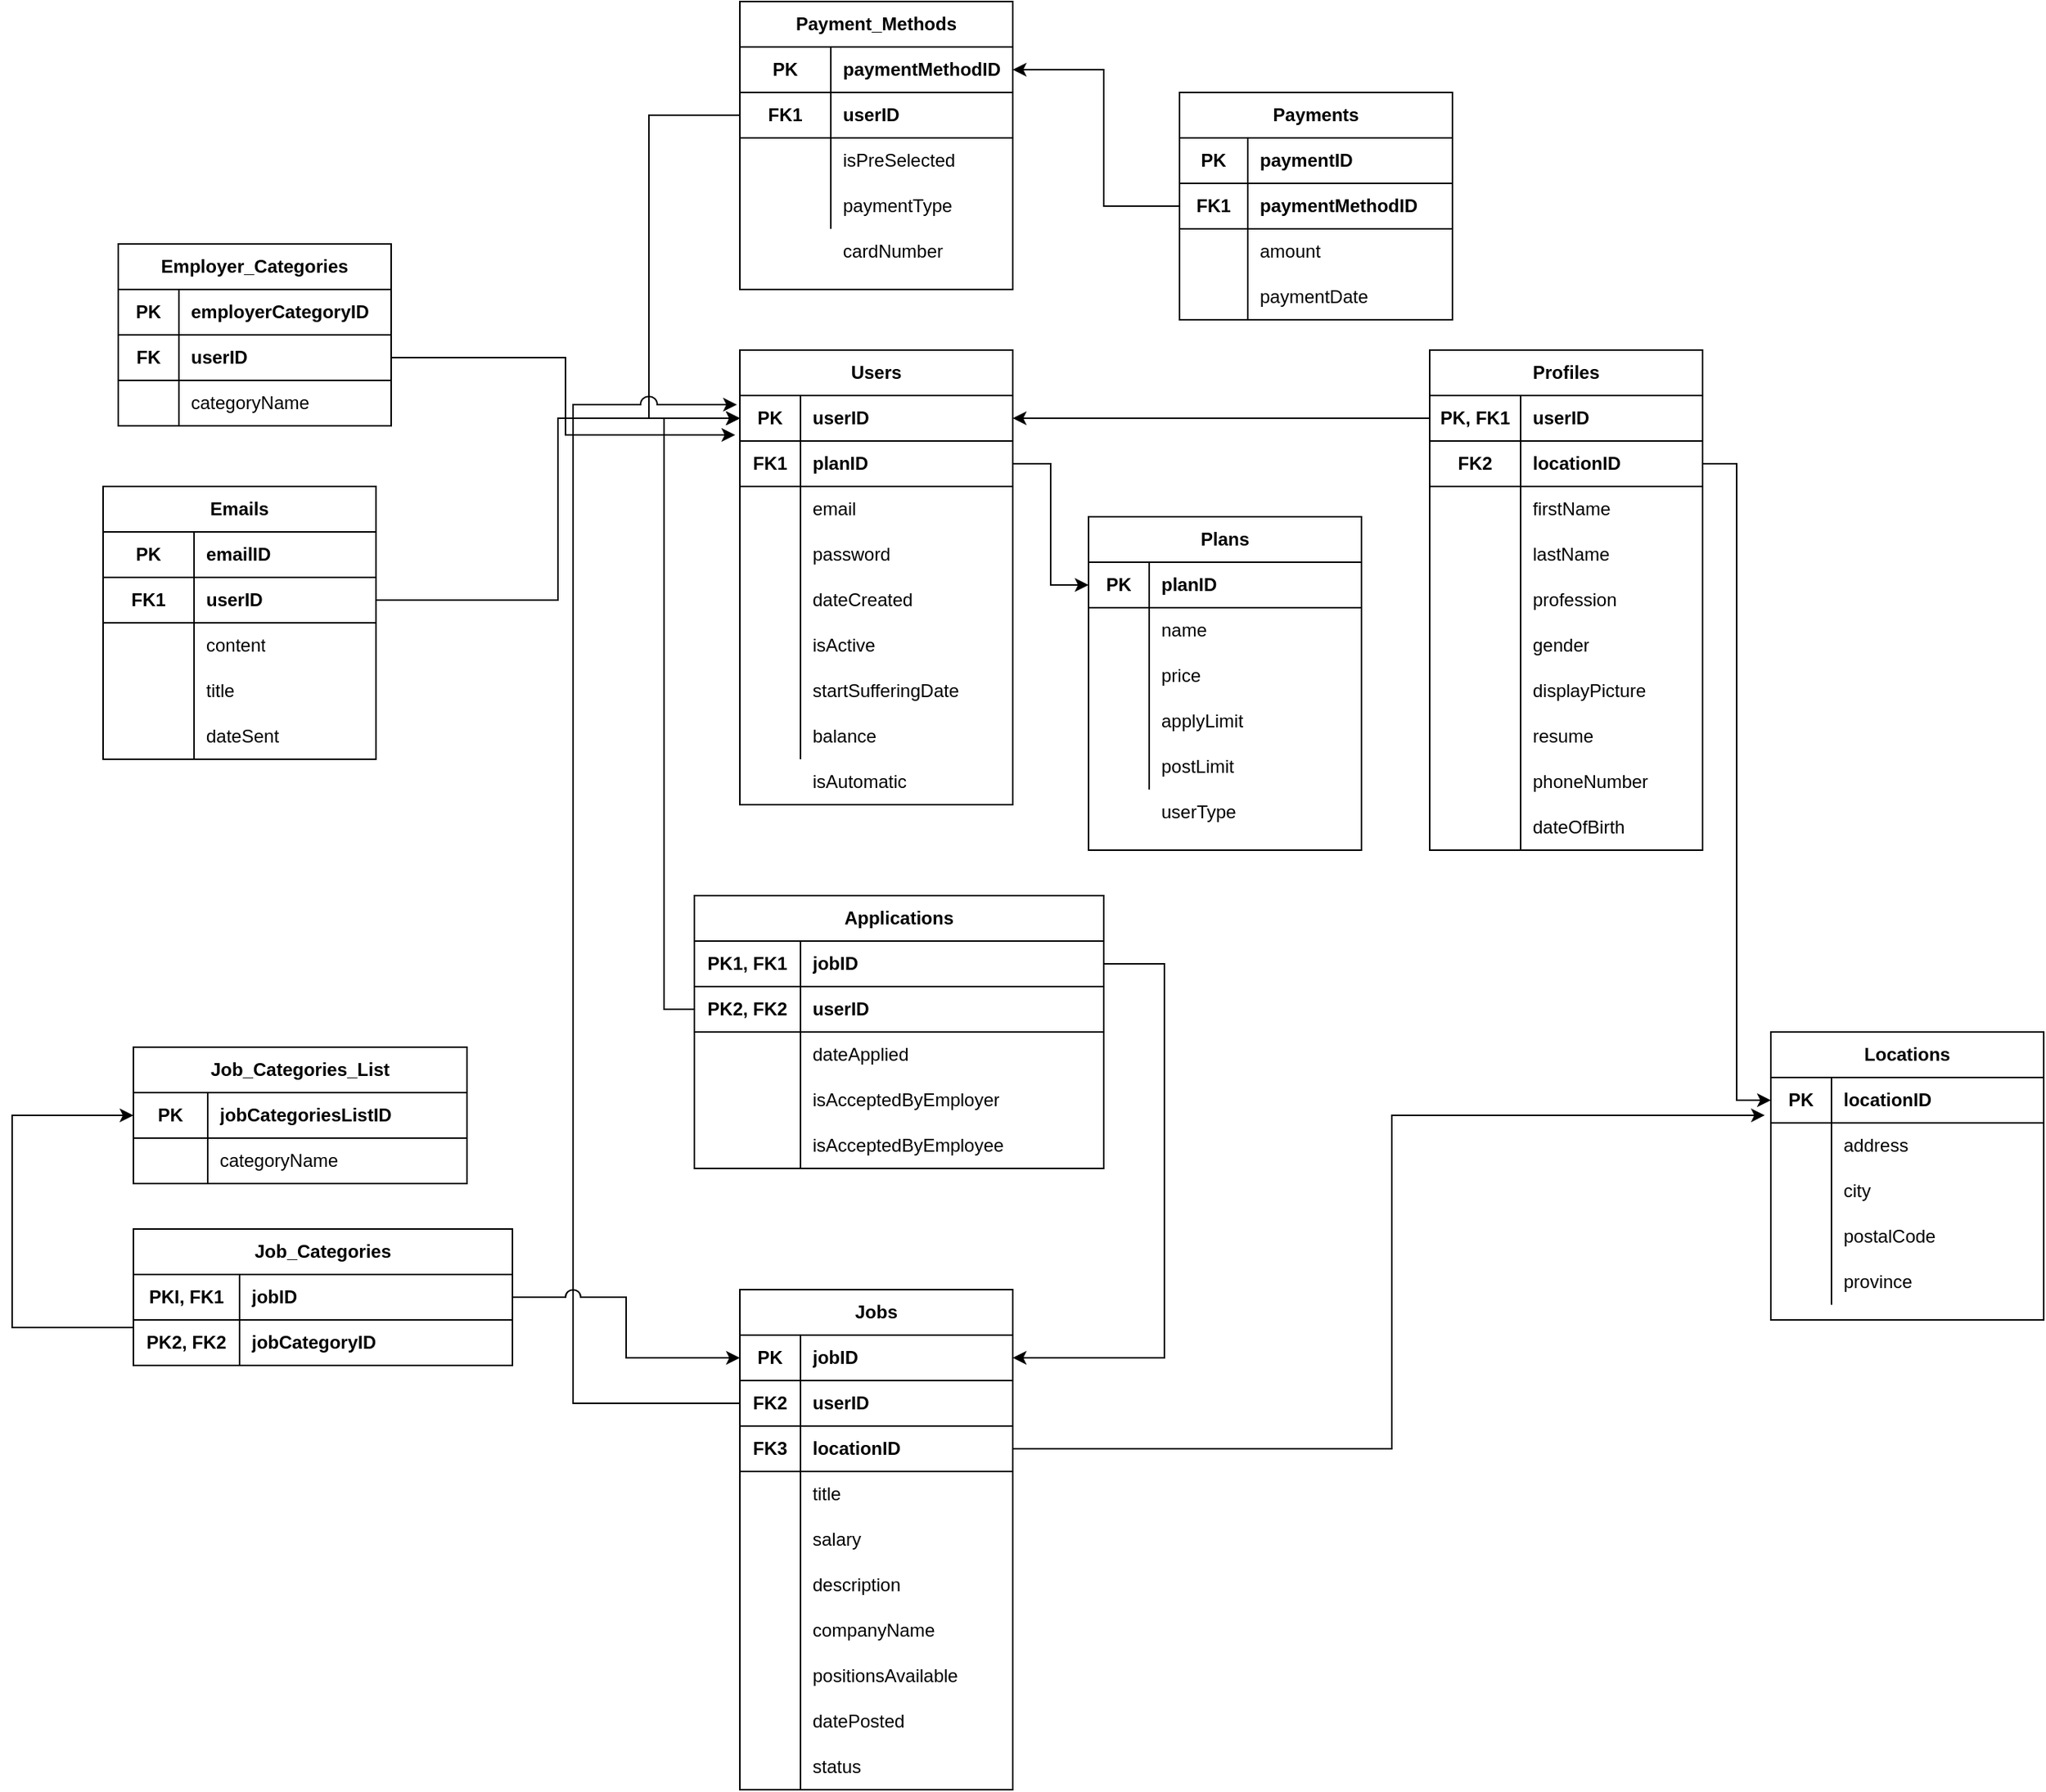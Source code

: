 <mxfile version="13.5.5" type="google"><diagram id="YazuQZargebAF5jSA-9O" name="Page-1"><mxGraphModel dx="2272" dy="1862" grid="1" gridSize="10" guides="1" tooltips="1" connect="1" arrows="1" fold="1" page="1" pageScale="1" pageWidth="850" pageHeight="1100" math="0" shadow="0"><root><mxCell id="0"/><mxCell id="1" parent="0"/><mxCell id="o7Ak6syBhMv1KWBg64l8-1" value="Users" style="shape=table;html=1;whiteSpace=wrap;startSize=30;container=1;collapsible=0;childLayout=tableLayout;fixedRows=1;rowLines=0;fontStyle=1;align=center;" parent="1" vertex="1"><mxGeometry x="60" y="90" width="180" height="300" as="geometry"/></mxCell><mxCell id="o7Ak6syBhMv1KWBg64l8-2" value="" style="shape=partialRectangle;html=1;whiteSpace=wrap;collapsible=0;dropTarget=0;pointerEvents=0;fillColor=none;top=0;left=0;bottom=1;right=0;points=[[0,0.5],[1,0.5]];portConstraint=eastwest;" parent="o7Ak6syBhMv1KWBg64l8-1" vertex="1"><mxGeometry y="30" width="180" height="30" as="geometry"/></mxCell><mxCell id="o7Ak6syBhMv1KWBg64l8-3" value="PK" style="shape=partialRectangle;html=1;whiteSpace=wrap;connectable=0;fillColor=none;top=0;left=0;bottom=0;right=0;overflow=hidden;fontStyle=1" parent="o7Ak6syBhMv1KWBg64l8-2" vertex="1"><mxGeometry width="40" height="30" as="geometry"/></mxCell><mxCell id="o7Ak6syBhMv1KWBg64l8-4" value="&lt;b&gt;userID&lt;/b&gt;" style="shape=partialRectangle;html=1;whiteSpace=wrap;connectable=0;fillColor=none;top=0;left=0;bottom=0;right=0;align=left;spacingLeft=6;overflow=hidden;" parent="o7Ak6syBhMv1KWBg64l8-2" vertex="1"><mxGeometry x="40" width="140" height="30" as="geometry"/></mxCell><mxCell id="IadvU9uBVOzoVcZCl1Rs-162" value="" style="shape=partialRectangle;html=1;whiteSpace=wrap;collapsible=0;dropTarget=0;pointerEvents=0;fillColor=none;top=0;left=0;bottom=1;right=0;points=[[0,0.5],[1,0.5]];portConstraint=eastwest;" parent="o7Ak6syBhMv1KWBg64l8-1" vertex="1"><mxGeometry y="60" width="180" height="30" as="geometry"/></mxCell><mxCell id="IadvU9uBVOzoVcZCl1Rs-163" value="FK1" style="shape=partialRectangle;html=1;whiteSpace=wrap;connectable=0;fillColor=none;top=0;left=0;bottom=0;right=0;overflow=hidden;fontStyle=1" parent="IadvU9uBVOzoVcZCl1Rs-162" vertex="1"><mxGeometry width="40" height="30" as="geometry"/></mxCell><mxCell id="IadvU9uBVOzoVcZCl1Rs-164" value="&lt;b&gt;planID&lt;/b&gt;" style="shape=partialRectangle;html=1;whiteSpace=wrap;connectable=0;fillColor=none;top=0;left=0;bottom=0;right=0;align=left;spacingLeft=6;overflow=hidden;" parent="IadvU9uBVOzoVcZCl1Rs-162" vertex="1"><mxGeometry x="40" width="140" height="30" as="geometry"/></mxCell><mxCell id="o7Ak6syBhMv1KWBg64l8-5" value="" style="shape=partialRectangle;html=1;whiteSpace=wrap;collapsible=0;dropTarget=0;pointerEvents=0;fillColor=none;top=0;left=0;bottom=0;right=0;points=[[0,0.5],[1,0.5]];portConstraint=eastwest;" parent="o7Ak6syBhMv1KWBg64l8-1" vertex="1"><mxGeometry y="90" width="180" height="30" as="geometry"/></mxCell><mxCell id="o7Ak6syBhMv1KWBg64l8-6" value="" style="shape=partialRectangle;html=1;whiteSpace=wrap;connectable=0;fillColor=none;top=0;left=0;bottom=0;right=0;overflow=hidden;" parent="o7Ak6syBhMv1KWBg64l8-5" vertex="1"><mxGeometry width="40" height="30" as="geometry"/></mxCell><mxCell id="o7Ak6syBhMv1KWBg64l8-7" value="email" style="shape=partialRectangle;html=1;whiteSpace=wrap;connectable=0;fillColor=none;top=0;left=0;bottom=0;right=0;align=left;spacingLeft=6;overflow=hidden;" parent="o7Ak6syBhMv1KWBg64l8-5" vertex="1"><mxGeometry x="40" width="140" height="30" as="geometry"/></mxCell><mxCell id="o7Ak6syBhMv1KWBg64l8-8" value="" style="shape=partialRectangle;html=1;whiteSpace=wrap;collapsible=0;dropTarget=0;pointerEvents=0;fillColor=none;top=0;left=0;bottom=0;right=0;points=[[0,0.5],[1,0.5]];portConstraint=eastwest;" parent="o7Ak6syBhMv1KWBg64l8-1" vertex="1"><mxGeometry y="120" width="180" height="30" as="geometry"/></mxCell><mxCell id="o7Ak6syBhMv1KWBg64l8-9" value="" style="shape=partialRectangle;html=1;whiteSpace=wrap;connectable=0;fillColor=none;top=0;left=0;bottom=0;right=0;overflow=hidden;" parent="o7Ak6syBhMv1KWBg64l8-8" vertex="1"><mxGeometry width="40" height="30" as="geometry"/></mxCell><mxCell id="o7Ak6syBhMv1KWBg64l8-10" value="password" style="shape=partialRectangle;html=1;whiteSpace=wrap;connectable=0;fillColor=none;top=0;left=0;bottom=0;right=0;align=left;spacingLeft=6;overflow=hidden;" parent="o7Ak6syBhMv1KWBg64l8-8" vertex="1"><mxGeometry x="40" width="140" height="30" as="geometry"/></mxCell><mxCell id="o7Ak6syBhMv1KWBg64l8-11" value="" style="shape=partialRectangle;html=1;whiteSpace=wrap;collapsible=0;dropTarget=0;pointerEvents=0;fillColor=none;top=0;left=0;bottom=0;right=0;points=[[0,0.5],[1,0.5]];portConstraint=eastwest;" parent="o7Ak6syBhMv1KWBg64l8-1" vertex="1"><mxGeometry y="150" width="180" height="30" as="geometry"/></mxCell><mxCell id="o7Ak6syBhMv1KWBg64l8-12" value="" style="shape=partialRectangle;html=1;whiteSpace=wrap;connectable=0;fillColor=none;top=0;left=0;bottom=0;right=0;overflow=hidden;" parent="o7Ak6syBhMv1KWBg64l8-11" vertex="1"><mxGeometry width="40" height="30" as="geometry"/></mxCell><mxCell id="o7Ak6syBhMv1KWBg64l8-13" value="dateCreated" style="shape=partialRectangle;html=1;whiteSpace=wrap;connectable=0;fillColor=none;top=0;left=0;bottom=0;right=0;align=left;spacingLeft=6;overflow=hidden;" parent="o7Ak6syBhMv1KWBg64l8-11" vertex="1"><mxGeometry x="40" width="140" height="30" as="geometry"/></mxCell><mxCell id="o7Ak6syBhMv1KWBg64l8-14" value="" style="shape=partialRectangle;html=1;whiteSpace=wrap;collapsible=0;dropTarget=0;pointerEvents=0;fillColor=none;top=0;left=0;bottom=0;right=0;points=[[0,0.5],[1,0.5]];portConstraint=eastwest;" parent="o7Ak6syBhMv1KWBg64l8-1" vertex="1"><mxGeometry y="180" width="180" height="30" as="geometry"/></mxCell><mxCell id="o7Ak6syBhMv1KWBg64l8-15" value="" style="shape=partialRectangle;html=1;whiteSpace=wrap;connectable=0;fillColor=none;top=0;left=0;bottom=0;right=0;overflow=hidden;" parent="o7Ak6syBhMv1KWBg64l8-14" vertex="1"><mxGeometry width="40" height="30" as="geometry"/></mxCell><mxCell id="o7Ak6syBhMv1KWBg64l8-16" value="isActive" style="shape=partialRectangle;html=1;whiteSpace=wrap;connectable=0;fillColor=none;top=0;left=0;bottom=0;right=0;align=left;spacingLeft=6;overflow=hidden;" parent="o7Ak6syBhMv1KWBg64l8-14" vertex="1"><mxGeometry x="40" width="140" height="30" as="geometry"/></mxCell><mxCell id="o7Ak6syBhMv1KWBg64l8-17" value="" style="shape=partialRectangle;html=1;whiteSpace=wrap;collapsible=0;dropTarget=0;pointerEvents=0;fillColor=none;top=0;left=0;bottom=0;right=0;points=[[0,0.5],[1,0.5]];portConstraint=eastwest;" parent="o7Ak6syBhMv1KWBg64l8-1" vertex="1"><mxGeometry y="210" width="180" height="30" as="geometry"/></mxCell><mxCell id="o7Ak6syBhMv1KWBg64l8-18" value="" style="shape=partialRectangle;html=1;whiteSpace=wrap;connectable=0;fillColor=none;top=0;left=0;bottom=0;right=0;overflow=hidden;" parent="o7Ak6syBhMv1KWBg64l8-17" vertex="1"><mxGeometry width="40" height="30" as="geometry"/></mxCell><mxCell id="o7Ak6syBhMv1KWBg64l8-19" value="startSufferingDate" style="shape=partialRectangle;html=1;whiteSpace=wrap;connectable=0;fillColor=none;top=0;left=0;bottom=0;right=0;align=left;spacingLeft=6;overflow=hidden;" parent="o7Ak6syBhMv1KWBg64l8-17" vertex="1"><mxGeometry x="40" width="140" height="30" as="geometry"/></mxCell><mxCell id="o7Ak6syBhMv1KWBg64l8-23" value="" style="shape=partialRectangle;html=1;whiteSpace=wrap;collapsible=0;dropTarget=0;pointerEvents=0;fillColor=none;top=0;left=0;bottom=0;right=0;points=[[0,0.5],[1,0.5]];portConstraint=eastwest;" parent="o7Ak6syBhMv1KWBg64l8-1" vertex="1"><mxGeometry y="240" width="180" height="30" as="geometry"/></mxCell><mxCell id="o7Ak6syBhMv1KWBg64l8-24" value="" style="shape=partialRectangle;html=1;whiteSpace=wrap;connectable=0;fillColor=none;top=0;left=0;bottom=0;right=0;overflow=hidden;" parent="o7Ak6syBhMv1KWBg64l8-23" vertex="1"><mxGeometry width="40" height="30" as="geometry"/></mxCell><mxCell id="o7Ak6syBhMv1KWBg64l8-25" value="balance" style="shape=partialRectangle;html=1;whiteSpace=wrap;connectable=0;fillColor=none;top=0;left=0;bottom=0;right=0;align=left;spacingLeft=6;overflow=hidden;" parent="o7Ak6syBhMv1KWBg64l8-23" vertex="1"><mxGeometry x="40" width="140" height="30" as="geometry"/></mxCell><mxCell id="o7Ak6syBhMv1KWBg64l8-126" value="" style="endArrow=classic;html=1;exitX=0;exitY=0.5;exitDx=0;exitDy=0;entryX=1;entryY=0.5;entryDx=0;entryDy=0;" parent="1" source="o7Ak6syBhMv1KWBg64l8-62" target="o7Ak6syBhMv1KWBg64l8-2" edge="1"><mxGeometry width="50" height="50" relative="1" as="geometry"><mxPoint x="300" y="70" as="sourcePoint"/><mxPoint x="290" y="135" as="targetPoint"/></mxGeometry></mxCell><mxCell id="o7Ak6syBhMv1KWBg64l8-372" value="" style="endArrow=none;html=1;entryX=0;entryY=0.5;entryDx=0;entryDy=0;rounded=0;exitX=0;exitY=0.5;exitDx=0;exitDy=0;startArrow=classic;startFill=1;" parent="1" source="o7Ak6syBhMv1KWBg64l8-2" target="o7Ak6syBhMv1KWBg64l8-337" edge="1"><mxGeometry width="50" height="50" relative="1" as="geometry"><mxPoint x="40" y="135" as="sourcePoint"/><mxPoint x="40" y="20" as="targetPoint"/><Array as="points"><mxPoint y="135"/><mxPoint y="-65"/></Array></mxGeometry></mxCell><mxCell id="IadvU9uBVOzoVcZCl1Rs-87" style="edgeStyle=orthogonalEdgeStyle;rounded=0;orthogonalLoop=1;jettySize=auto;html=1;jumpStyle=arc;jumpSize=11;exitX=0;exitY=0.5;exitDx=0;exitDy=0;entryX=-0.011;entryY=0.2;entryDx=0;entryDy=0;entryPerimeter=0;" parent="1" source="IadvU9uBVOzoVcZCl1Rs-83" target="o7Ak6syBhMv1KWBg64l8-2" edge="1"><mxGeometry relative="1" as="geometry"><mxPoint x="20" y="785" as="sourcePoint"/><Array as="points"><mxPoint x="-50" y="785"/><mxPoint x="-50" y="126"/></Array><mxPoint x="60" y="140" as="targetPoint"/></mxGeometry></mxCell><mxCell id="o7Ak6syBhMv1KWBg64l8-401" value="" style="endArrow=classic;html=1;exitX=0;exitY=0.5;exitDx=0;exitDy=0;entryX=1;entryY=0.5;entryDx=0;entryDy=0;jumpStyle=arc;jumpSize=9;rounded=0;" parent="1" source="o7Ak6syBhMv1KWBg64l8-385" target="o7Ak6syBhMv1KWBg64l8-313" edge="1"><mxGeometry width="50" height="50" relative="1" as="geometry"><mxPoint x="250" y="-60" as="sourcePoint"/><mxPoint x="300" y="-110" as="targetPoint"/><Array as="points"><mxPoint x="300" y="-5"/><mxPoint x="300" y="-95"/></Array></mxGeometry></mxCell><mxCell id="IadvU9uBVOzoVcZCl1Rs-104" value="Applications" style="shape=table;html=1;whiteSpace=wrap;startSize=30;container=1;collapsible=0;childLayout=tableLayout;fixedRows=1;rowLines=0;fontStyle=1;align=center;" parent="1" vertex="1"><mxGeometry x="30" y="450" width="270" height="180" as="geometry"/></mxCell><mxCell id="IadvU9uBVOzoVcZCl1Rs-108" value="" style="shape=partialRectangle;html=1;whiteSpace=wrap;collapsible=0;dropTarget=0;pointerEvents=0;fillColor=none;top=0;left=0;bottom=1;right=0;points=[[0,0.5],[1,0.5]];portConstraint=eastwest;" parent="IadvU9uBVOzoVcZCl1Rs-104" vertex="1"><mxGeometry y="30" width="270" height="30" as="geometry"/></mxCell><mxCell id="IadvU9uBVOzoVcZCl1Rs-109" value="PK1, FK1" style="shape=partialRectangle;html=1;whiteSpace=wrap;connectable=0;fillColor=none;top=0;left=0;bottom=0;right=0;overflow=hidden;fontStyle=1" parent="IadvU9uBVOzoVcZCl1Rs-108" vertex="1"><mxGeometry width="70" height="30" as="geometry"/></mxCell><mxCell id="IadvU9uBVOzoVcZCl1Rs-110" value="&lt;b&gt;jobID&lt;/b&gt;" style="shape=partialRectangle;html=1;whiteSpace=wrap;connectable=0;fillColor=none;top=0;left=0;bottom=0;right=0;align=left;spacingLeft=6;overflow=hidden;" parent="IadvU9uBVOzoVcZCl1Rs-108" vertex="1"><mxGeometry x="70" width="200" height="30" as="geometry"/></mxCell><mxCell id="IadvU9uBVOzoVcZCl1Rs-111" value="" style="shape=partialRectangle;html=1;whiteSpace=wrap;collapsible=0;dropTarget=0;pointerEvents=0;fillColor=none;top=0;left=0;bottom=1;right=0;points=[[0,0.5],[1,0.5]];portConstraint=eastwest;" parent="IadvU9uBVOzoVcZCl1Rs-104" vertex="1"><mxGeometry y="60" width="270" height="30" as="geometry"/></mxCell><mxCell id="IadvU9uBVOzoVcZCl1Rs-112" value="PK2, FK2" style="shape=partialRectangle;html=1;whiteSpace=wrap;connectable=0;fillColor=none;top=0;left=0;bottom=0;right=0;overflow=hidden;fontStyle=1" parent="IadvU9uBVOzoVcZCl1Rs-111" vertex="1"><mxGeometry width="70" height="30" as="geometry"/></mxCell><mxCell id="IadvU9uBVOzoVcZCl1Rs-113" value="&lt;b&gt;userID&lt;/b&gt;" style="shape=partialRectangle;html=1;whiteSpace=wrap;connectable=0;fillColor=none;top=0;left=0;bottom=0;right=0;align=left;spacingLeft=6;overflow=hidden;" parent="IadvU9uBVOzoVcZCl1Rs-111" vertex="1"><mxGeometry x="70" width="200" height="30" as="geometry"/></mxCell><mxCell id="IadvU9uBVOzoVcZCl1Rs-114" value="" style="shape=partialRectangle;html=1;whiteSpace=wrap;collapsible=0;dropTarget=0;pointerEvents=0;fillColor=none;top=0;left=0;bottom=0;right=0;points=[[0,0.5],[1,0.5]];portConstraint=eastwest;" parent="IadvU9uBVOzoVcZCl1Rs-104" vertex="1"><mxGeometry y="90" width="270" height="30" as="geometry"/></mxCell><mxCell id="IadvU9uBVOzoVcZCl1Rs-115" value="" style="shape=partialRectangle;html=1;whiteSpace=wrap;connectable=0;fillColor=none;top=0;left=0;bottom=0;right=0;overflow=hidden;" parent="IadvU9uBVOzoVcZCl1Rs-114" vertex="1"><mxGeometry width="70" height="30" as="geometry"/></mxCell><mxCell id="IadvU9uBVOzoVcZCl1Rs-116" value="dateApplied" style="shape=partialRectangle;html=1;whiteSpace=wrap;connectable=0;fillColor=none;top=0;left=0;bottom=0;right=0;align=left;spacingLeft=6;overflow=hidden;" parent="IadvU9uBVOzoVcZCl1Rs-114" vertex="1"><mxGeometry x="70" width="200" height="30" as="geometry"/></mxCell><mxCell id="IadvU9uBVOzoVcZCl1Rs-117" value="" style="shape=partialRectangle;html=1;whiteSpace=wrap;collapsible=0;dropTarget=0;pointerEvents=0;fillColor=none;top=0;left=0;bottom=0;right=0;points=[[0,0.5],[1,0.5]];portConstraint=eastwest;" parent="IadvU9uBVOzoVcZCl1Rs-104" vertex="1"><mxGeometry y="120" width="270" height="30" as="geometry"/></mxCell><mxCell id="IadvU9uBVOzoVcZCl1Rs-118" value="" style="shape=partialRectangle;html=1;whiteSpace=wrap;connectable=0;fillColor=none;top=0;left=0;bottom=0;right=0;overflow=hidden;" parent="IadvU9uBVOzoVcZCl1Rs-117" vertex="1"><mxGeometry width="70" height="30" as="geometry"/></mxCell><mxCell id="IadvU9uBVOzoVcZCl1Rs-119" value="isAcceptedByEmployer" style="shape=partialRectangle;html=1;whiteSpace=wrap;connectable=0;fillColor=none;top=0;left=0;bottom=0;right=0;align=left;spacingLeft=6;overflow=hidden;" parent="IadvU9uBVOzoVcZCl1Rs-117" vertex="1"><mxGeometry x="70" width="200" height="30" as="geometry"/></mxCell><mxCell id="IadvU9uBVOzoVcZCl1Rs-120" value="" style="shape=partialRectangle;html=1;whiteSpace=wrap;collapsible=0;dropTarget=0;pointerEvents=0;fillColor=none;top=0;left=0;bottom=0;right=0;points=[[0,0.5],[1,0.5]];portConstraint=eastwest;" parent="IadvU9uBVOzoVcZCl1Rs-104" vertex="1"><mxGeometry y="150" width="270" height="30" as="geometry"/></mxCell><mxCell id="IadvU9uBVOzoVcZCl1Rs-121" value="" style="shape=partialRectangle;html=1;whiteSpace=wrap;connectable=0;fillColor=none;top=0;left=0;bottom=0;right=0;overflow=hidden;" parent="IadvU9uBVOzoVcZCl1Rs-120" vertex="1"><mxGeometry width="70" height="30" as="geometry"/></mxCell><mxCell id="IadvU9uBVOzoVcZCl1Rs-122" value="isAcceptedByEmployee" style="shape=partialRectangle;html=1;whiteSpace=wrap;connectable=0;fillColor=none;top=0;left=0;bottom=0;right=0;align=left;spacingLeft=6;overflow=hidden;" parent="IadvU9uBVOzoVcZCl1Rs-120" vertex="1"><mxGeometry x="70" width="200" height="30" as="geometry"/></mxCell><mxCell id="o7Ak6syBhMv1KWBg64l8-61" value="Profiles" style="shape=table;html=1;whiteSpace=wrap;startSize=30;container=1;collapsible=0;childLayout=tableLayout;fixedRows=1;rowLines=0;fontStyle=1;align=center;" parent="1" vertex="1"><mxGeometry x="515" y="90" width="180" height="330" as="geometry"/></mxCell><mxCell id="o7Ak6syBhMv1KWBg64l8-62" value="" style="shape=partialRectangle;html=1;whiteSpace=wrap;collapsible=0;dropTarget=0;pointerEvents=0;fillColor=none;top=0;left=0;bottom=1;right=0;points=[[0,0.5],[1,0.5]];portConstraint=eastwest;" parent="o7Ak6syBhMv1KWBg64l8-61" vertex="1"><mxGeometry y="30" width="180" height="30" as="geometry"/></mxCell><mxCell id="o7Ak6syBhMv1KWBg64l8-63" value="PK, FK1" style="shape=partialRectangle;html=1;whiteSpace=wrap;connectable=0;fillColor=none;top=0;left=0;bottom=0;right=0;overflow=hidden;fontStyle=1" parent="o7Ak6syBhMv1KWBg64l8-62" vertex="1"><mxGeometry width="60" height="30" as="geometry"/></mxCell><mxCell id="o7Ak6syBhMv1KWBg64l8-64" value="&lt;b&gt;userID&lt;/b&gt;" style="shape=partialRectangle;html=1;whiteSpace=wrap;connectable=0;fillColor=none;top=0;left=0;bottom=0;right=0;align=left;spacingLeft=6;overflow=hidden;" parent="o7Ak6syBhMv1KWBg64l8-62" vertex="1"><mxGeometry x="60" width="120" height="30" as="geometry"/></mxCell><mxCell id="o7Ak6syBhMv1KWBg64l8-277" value="" style="shape=partialRectangle;html=1;whiteSpace=wrap;collapsible=0;dropTarget=0;pointerEvents=0;fillColor=none;top=0;left=0;bottom=1;right=0;points=[[0,0.5],[1,0.5]];portConstraint=eastwest;" parent="o7Ak6syBhMv1KWBg64l8-61" vertex="1"><mxGeometry y="60" width="180" height="30" as="geometry"/></mxCell><mxCell id="o7Ak6syBhMv1KWBg64l8-278" value="FK2" style="shape=partialRectangle;html=1;whiteSpace=wrap;connectable=0;fillColor=none;top=0;left=0;bottom=0;right=0;overflow=hidden;fontStyle=1" parent="o7Ak6syBhMv1KWBg64l8-277" vertex="1"><mxGeometry width="60" height="30" as="geometry"/></mxCell><mxCell id="o7Ak6syBhMv1KWBg64l8-279" value="&lt;b&gt;locationID&lt;/b&gt;" style="shape=partialRectangle;html=1;whiteSpace=wrap;connectable=0;fillColor=none;top=0;left=0;bottom=0;right=0;align=left;spacingLeft=6;overflow=hidden;" parent="o7Ak6syBhMv1KWBg64l8-277" vertex="1"><mxGeometry x="60" width="120" height="30" as="geometry"/></mxCell><mxCell id="o7Ak6syBhMv1KWBg64l8-65" value="" style="shape=partialRectangle;html=1;whiteSpace=wrap;collapsible=0;dropTarget=0;pointerEvents=0;fillColor=none;top=0;left=0;bottom=0;right=0;points=[[0,0.5],[1,0.5]];portConstraint=eastwest;" parent="o7Ak6syBhMv1KWBg64l8-61" vertex="1"><mxGeometry y="90" width="180" height="30" as="geometry"/></mxCell><mxCell id="o7Ak6syBhMv1KWBg64l8-66" value="" style="shape=partialRectangle;html=1;whiteSpace=wrap;connectable=0;fillColor=none;top=0;left=0;bottom=0;right=0;overflow=hidden;" parent="o7Ak6syBhMv1KWBg64l8-65" vertex="1"><mxGeometry width="60" height="30" as="geometry"/></mxCell><mxCell id="o7Ak6syBhMv1KWBg64l8-67" value="firstName" style="shape=partialRectangle;html=1;whiteSpace=wrap;connectable=0;fillColor=none;top=0;left=0;bottom=0;right=0;align=left;spacingLeft=6;overflow=hidden;" parent="o7Ak6syBhMv1KWBg64l8-65" vertex="1"><mxGeometry x="60" width="120" height="30" as="geometry"/></mxCell><mxCell id="o7Ak6syBhMv1KWBg64l8-68" value="" style="shape=partialRectangle;html=1;whiteSpace=wrap;collapsible=0;dropTarget=0;pointerEvents=0;fillColor=none;top=0;left=0;bottom=0;right=0;points=[[0,0.5],[1,0.5]];portConstraint=eastwest;" parent="o7Ak6syBhMv1KWBg64l8-61" vertex="1"><mxGeometry y="120" width="180" height="30" as="geometry"/></mxCell><mxCell id="o7Ak6syBhMv1KWBg64l8-69" value="" style="shape=partialRectangle;html=1;whiteSpace=wrap;connectable=0;fillColor=none;top=0;left=0;bottom=0;right=0;overflow=hidden;" parent="o7Ak6syBhMv1KWBg64l8-68" vertex="1"><mxGeometry width="60" height="30" as="geometry"/></mxCell><mxCell id="o7Ak6syBhMv1KWBg64l8-70" value="lastName" style="shape=partialRectangle;html=1;whiteSpace=wrap;connectable=0;fillColor=none;top=0;left=0;bottom=0;right=0;align=left;spacingLeft=6;overflow=hidden;" parent="o7Ak6syBhMv1KWBg64l8-68" vertex="1"><mxGeometry x="60" width="120" height="30" as="geometry"/></mxCell><mxCell id="o7Ak6syBhMv1KWBg64l8-71" value="" style="shape=partialRectangle;html=1;whiteSpace=wrap;collapsible=0;dropTarget=0;pointerEvents=0;fillColor=none;top=0;left=0;bottom=0;right=0;points=[[0,0.5],[1,0.5]];portConstraint=eastwest;" parent="o7Ak6syBhMv1KWBg64l8-61" vertex="1"><mxGeometry y="150" width="180" height="30" as="geometry"/></mxCell><mxCell id="o7Ak6syBhMv1KWBg64l8-72" value="" style="shape=partialRectangle;html=1;whiteSpace=wrap;connectable=0;fillColor=none;top=0;left=0;bottom=0;right=0;overflow=hidden;" parent="o7Ak6syBhMv1KWBg64l8-71" vertex="1"><mxGeometry width="60" height="30" as="geometry"/></mxCell><mxCell id="o7Ak6syBhMv1KWBg64l8-73" value="profession" style="shape=partialRectangle;html=1;whiteSpace=wrap;connectable=0;fillColor=none;top=0;left=0;bottom=0;right=0;align=left;spacingLeft=6;overflow=hidden;" parent="o7Ak6syBhMv1KWBg64l8-71" vertex="1"><mxGeometry x="60" width="120" height="30" as="geometry"/></mxCell><mxCell id="o7Ak6syBhMv1KWBg64l8-74" value="" style="shape=partialRectangle;html=1;whiteSpace=wrap;collapsible=0;dropTarget=0;pointerEvents=0;fillColor=none;top=0;left=0;bottom=0;right=0;points=[[0,0.5],[1,0.5]];portConstraint=eastwest;" parent="o7Ak6syBhMv1KWBg64l8-61" vertex="1"><mxGeometry y="180" width="180" height="30" as="geometry"/></mxCell><mxCell id="o7Ak6syBhMv1KWBg64l8-75" value="" style="shape=partialRectangle;html=1;whiteSpace=wrap;connectable=0;fillColor=none;top=0;left=0;bottom=0;right=0;overflow=hidden;" parent="o7Ak6syBhMv1KWBg64l8-74" vertex="1"><mxGeometry width="60" height="30" as="geometry"/></mxCell><mxCell id="o7Ak6syBhMv1KWBg64l8-76" value="gender" style="shape=partialRectangle;html=1;whiteSpace=wrap;connectable=0;fillColor=none;top=0;left=0;bottom=0;right=0;align=left;spacingLeft=6;overflow=hidden;" parent="o7Ak6syBhMv1KWBg64l8-74" vertex="1"><mxGeometry x="60" width="120" height="30" as="geometry"/></mxCell><mxCell id="o7Ak6syBhMv1KWBg64l8-77" value="" style="shape=partialRectangle;html=1;whiteSpace=wrap;collapsible=0;dropTarget=0;pointerEvents=0;fillColor=none;top=0;left=0;bottom=0;right=0;points=[[0,0.5],[1,0.5]];portConstraint=eastwest;" parent="o7Ak6syBhMv1KWBg64l8-61" vertex="1"><mxGeometry y="210" width="180" height="30" as="geometry"/></mxCell><mxCell id="o7Ak6syBhMv1KWBg64l8-78" value="" style="shape=partialRectangle;html=1;whiteSpace=wrap;connectable=0;fillColor=none;top=0;left=0;bottom=0;right=0;overflow=hidden;" parent="o7Ak6syBhMv1KWBg64l8-77" vertex="1"><mxGeometry width="60" height="30" as="geometry"/></mxCell><mxCell id="o7Ak6syBhMv1KWBg64l8-79" value="displayPicture" style="shape=partialRectangle;html=1;whiteSpace=wrap;connectable=0;fillColor=none;top=0;left=0;bottom=0;right=0;align=left;spacingLeft=6;overflow=hidden;" parent="o7Ak6syBhMv1KWBg64l8-77" vertex="1"><mxGeometry x="60" width="120" height="30" as="geometry"/></mxCell><mxCell id="o7Ak6syBhMv1KWBg64l8-80" value="" style="shape=partialRectangle;html=1;whiteSpace=wrap;collapsible=0;dropTarget=0;pointerEvents=0;fillColor=none;top=0;left=0;bottom=0;right=0;points=[[0,0.5],[1,0.5]];portConstraint=eastwest;" parent="o7Ak6syBhMv1KWBg64l8-61" vertex="1"><mxGeometry y="240" width="180" height="30" as="geometry"/></mxCell><mxCell id="o7Ak6syBhMv1KWBg64l8-81" value="" style="shape=partialRectangle;html=1;whiteSpace=wrap;connectable=0;fillColor=none;top=0;left=0;bottom=0;right=0;overflow=hidden;" parent="o7Ak6syBhMv1KWBg64l8-80" vertex="1"><mxGeometry width="60" height="30" as="geometry"/></mxCell><mxCell id="o7Ak6syBhMv1KWBg64l8-82" value="resume" style="shape=partialRectangle;html=1;whiteSpace=wrap;connectable=0;fillColor=none;top=0;left=0;bottom=0;right=0;align=left;spacingLeft=6;overflow=hidden;" parent="o7Ak6syBhMv1KWBg64l8-80" vertex="1"><mxGeometry x="60" width="120" height="30" as="geometry"/></mxCell><mxCell id="o7Ak6syBhMv1KWBg64l8-83" value="" style="shape=partialRectangle;html=1;whiteSpace=wrap;collapsible=0;dropTarget=0;pointerEvents=0;fillColor=none;top=0;left=0;bottom=0;right=0;points=[[0,0.5],[1,0.5]];portConstraint=eastwest;" parent="o7Ak6syBhMv1KWBg64l8-61" vertex="1"><mxGeometry y="270" width="180" height="30" as="geometry"/></mxCell><mxCell id="o7Ak6syBhMv1KWBg64l8-84" value="" style="shape=partialRectangle;html=1;whiteSpace=wrap;connectable=0;fillColor=none;top=0;left=0;bottom=0;right=0;overflow=hidden;" parent="o7Ak6syBhMv1KWBg64l8-83" vertex="1"><mxGeometry width="60" height="30" as="geometry"/></mxCell><mxCell id="o7Ak6syBhMv1KWBg64l8-85" value="phoneNumber" style="shape=partialRectangle;html=1;whiteSpace=wrap;connectable=0;fillColor=none;top=0;left=0;bottom=0;right=0;align=left;spacingLeft=6;overflow=hidden;" parent="o7Ak6syBhMv1KWBg64l8-83" vertex="1"><mxGeometry x="60" width="120" height="30" as="geometry"/></mxCell><mxCell id="o7Ak6syBhMv1KWBg64l8-123" value="" style="shape=partialRectangle;html=1;whiteSpace=wrap;collapsible=0;dropTarget=0;pointerEvents=0;fillColor=none;top=0;left=0;bottom=0;right=0;points=[[0,0.5],[1,0.5]];portConstraint=eastwest;" parent="o7Ak6syBhMv1KWBg64l8-61" vertex="1"><mxGeometry y="300" width="180" height="30" as="geometry"/></mxCell><mxCell id="o7Ak6syBhMv1KWBg64l8-124" value="" style="shape=partialRectangle;html=1;whiteSpace=wrap;connectable=0;fillColor=none;top=0;left=0;bottom=0;right=0;overflow=hidden;" parent="o7Ak6syBhMv1KWBg64l8-123" vertex="1"><mxGeometry width="60" height="30" as="geometry"/></mxCell><mxCell id="o7Ak6syBhMv1KWBg64l8-125" value="dateOfBirth" style="shape=partialRectangle;html=1;whiteSpace=wrap;connectable=0;fillColor=none;top=0;left=0;bottom=0;right=0;align=left;spacingLeft=6;overflow=hidden;" parent="o7Ak6syBhMv1KWBg64l8-123" vertex="1"><mxGeometry x="60" width="120" height="30" as="geometry"/></mxCell><mxCell id="IadvU9uBVOzoVcZCl1Rs-166" style="edgeStyle=orthogonalEdgeStyle;rounded=0;sketch=0;orthogonalLoop=1;jettySize=auto;html=1;entryX=0;entryY=0.5;entryDx=0;entryDy=0;shadow=0;" parent="1" source="IadvU9uBVOzoVcZCl1Rs-162" target="IadvU9uBVOzoVcZCl1Rs-147" edge="1"><mxGeometry relative="1" as="geometry"/></mxCell><mxCell id="IadvU9uBVOzoVcZCl1Rs-1" value="Jobs" style="shape=table;html=1;whiteSpace=wrap;startSize=30;container=1;collapsible=0;childLayout=tableLayout;fixedRows=1;rowLines=0;fontStyle=1;align=center;" parent="1" vertex="1"><mxGeometry x="60" y="710" width="180" height="330" as="geometry"/></mxCell><mxCell id="IadvU9uBVOzoVcZCl1Rs-2" value="" style="shape=partialRectangle;html=1;whiteSpace=wrap;collapsible=0;dropTarget=0;pointerEvents=0;fillColor=none;top=0;left=0;bottom=1;right=0;points=[[0,0.5],[1,0.5]];portConstraint=eastwest;" parent="IadvU9uBVOzoVcZCl1Rs-1" vertex="1"><mxGeometry y="30" width="180" height="30" as="geometry"/></mxCell><mxCell id="IadvU9uBVOzoVcZCl1Rs-3" value="PK" style="shape=partialRectangle;html=1;whiteSpace=wrap;connectable=0;fillColor=none;top=0;left=0;bottom=0;right=0;overflow=hidden;fontStyle=1" parent="IadvU9uBVOzoVcZCl1Rs-2" vertex="1"><mxGeometry width="40" height="30" as="geometry"/></mxCell><mxCell id="IadvU9uBVOzoVcZCl1Rs-4" value="&lt;b&gt;jobID&lt;/b&gt;" style="shape=partialRectangle;html=1;whiteSpace=wrap;connectable=0;fillColor=none;top=0;left=0;bottom=0;right=0;align=left;spacingLeft=6;overflow=hidden;" parent="IadvU9uBVOzoVcZCl1Rs-2" vertex="1"><mxGeometry x="40" width="140" height="30" as="geometry"/></mxCell><mxCell id="IadvU9uBVOzoVcZCl1Rs-83" value="" style="shape=partialRectangle;html=1;whiteSpace=wrap;collapsible=0;dropTarget=0;pointerEvents=0;fillColor=none;top=0;left=0;bottom=1;right=0;points=[[0,0.5],[1,0.5]];portConstraint=eastwest;" parent="IadvU9uBVOzoVcZCl1Rs-1" vertex="1"><mxGeometry y="60" width="180" height="30" as="geometry"/></mxCell><mxCell id="IadvU9uBVOzoVcZCl1Rs-84" value="FK2" style="shape=partialRectangle;html=1;whiteSpace=wrap;connectable=0;fillColor=none;top=0;left=0;bottom=0;right=0;overflow=hidden;fontStyle=1" parent="IadvU9uBVOzoVcZCl1Rs-83" vertex="1"><mxGeometry width="40" height="30" as="geometry"/></mxCell><mxCell id="IadvU9uBVOzoVcZCl1Rs-85" value="&lt;b&gt;userID&lt;/b&gt;" style="shape=partialRectangle;html=1;whiteSpace=wrap;connectable=0;fillColor=none;top=0;left=0;bottom=0;right=0;align=left;spacingLeft=6;overflow=hidden;" parent="IadvU9uBVOzoVcZCl1Rs-83" vertex="1"><mxGeometry x="40" width="140" height="30" as="geometry"/></mxCell><mxCell id="IadvU9uBVOzoVcZCl1Rs-168" value="" style="shape=partialRectangle;html=1;whiteSpace=wrap;collapsible=0;dropTarget=0;pointerEvents=0;fillColor=none;top=0;left=0;bottom=1;right=0;points=[[0,0.5],[1,0.5]];portConstraint=eastwest;" parent="IadvU9uBVOzoVcZCl1Rs-1" vertex="1"><mxGeometry y="90" width="180" height="30" as="geometry"/></mxCell><mxCell id="IadvU9uBVOzoVcZCl1Rs-169" value="FK3" style="shape=partialRectangle;html=1;whiteSpace=wrap;connectable=0;fillColor=none;top=0;left=0;bottom=0;right=0;overflow=hidden;fontStyle=1" parent="IadvU9uBVOzoVcZCl1Rs-168" vertex="1"><mxGeometry width="40" height="30" as="geometry"/></mxCell><mxCell id="IadvU9uBVOzoVcZCl1Rs-170" value="&lt;b&gt;locationID&lt;/b&gt;" style="shape=partialRectangle;html=1;whiteSpace=wrap;connectable=0;fillColor=none;top=0;left=0;bottom=0;right=0;align=left;spacingLeft=6;overflow=hidden;" parent="IadvU9uBVOzoVcZCl1Rs-168" vertex="1"><mxGeometry x="40" width="140" height="30" as="geometry"/></mxCell><mxCell id="IadvU9uBVOzoVcZCl1Rs-5" value="" style="shape=partialRectangle;html=1;whiteSpace=wrap;collapsible=0;dropTarget=0;pointerEvents=0;fillColor=none;top=0;left=0;bottom=0;right=0;points=[[0,0.5],[1,0.5]];portConstraint=eastwest;" parent="IadvU9uBVOzoVcZCl1Rs-1" vertex="1"><mxGeometry y="120" width="180" height="30" as="geometry"/></mxCell><mxCell id="IadvU9uBVOzoVcZCl1Rs-6" value="" style="shape=partialRectangle;html=1;whiteSpace=wrap;connectable=0;fillColor=none;top=0;left=0;bottom=0;right=0;overflow=hidden;" parent="IadvU9uBVOzoVcZCl1Rs-5" vertex="1"><mxGeometry width="40" height="30" as="geometry"/></mxCell><mxCell id="IadvU9uBVOzoVcZCl1Rs-7" value="title" style="shape=partialRectangle;html=1;whiteSpace=wrap;connectable=0;fillColor=none;top=0;left=0;bottom=0;right=0;align=left;spacingLeft=6;overflow=hidden;" parent="IadvU9uBVOzoVcZCl1Rs-5" vertex="1"><mxGeometry x="40" width="140" height="30" as="geometry"/></mxCell><mxCell id="IadvU9uBVOzoVcZCl1Rs-8" value="" style="shape=partialRectangle;html=1;whiteSpace=wrap;collapsible=0;dropTarget=0;pointerEvents=0;fillColor=none;top=0;left=0;bottom=0;right=0;points=[[0,0.5],[1,0.5]];portConstraint=eastwest;" parent="IadvU9uBVOzoVcZCl1Rs-1" vertex="1"><mxGeometry y="150" width="180" height="30" as="geometry"/></mxCell><mxCell id="IadvU9uBVOzoVcZCl1Rs-9" value="" style="shape=partialRectangle;html=1;whiteSpace=wrap;connectable=0;fillColor=none;top=0;left=0;bottom=0;right=0;overflow=hidden;" parent="IadvU9uBVOzoVcZCl1Rs-8" vertex="1"><mxGeometry width="40" height="30" as="geometry"/></mxCell><mxCell id="IadvU9uBVOzoVcZCl1Rs-10" value="salary" style="shape=partialRectangle;html=1;whiteSpace=wrap;connectable=0;fillColor=none;top=0;left=0;bottom=0;right=0;align=left;spacingLeft=6;overflow=hidden;" parent="IadvU9uBVOzoVcZCl1Rs-8" vertex="1"><mxGeometry x="40" width="140" height="30" as="geometry"/></mxCell><mxCell id="IadvU9uBVOzoVcZCl1Rs-11" value="" style="shape=partialRectangle;html=1;whiteSpace=wrap;collapsible=0;dropTarget=0;pointerEvents=0;fillColor=none;top=0;left=0;bottom=0;right=0;points=[[0,0.5],[1,0.5]];portConstraint=eastwest;" parent="IadvU9uBVOzoVcZCl1Rs-1" vertex="1"><mxGeometry y="180" width="180" height="30" as="geometry"/></mxCell><mxCell id="IadvU9uBVOzoVcZCl1Rs-12" value="" style="shape=partialRectangle;html=1;whiteSpace=wrap;connectable=0;fillColor=none;top=0;left=0;bottom=0;right=0;overflow=hidden;" parent="IadvU9uBVOzoVcZCl1Rs-11" vertex="1"><mxGeometry width="40" height="30" as="geometry"/></mxCell><mxCell id="IadvU9uBVOzoVcZCl1Rs-13" value="description" style="shape=partialRectangle;html=1;whiteSpace=wrap;connectable=0;fillColor=none;top=0;left=0;bottom=0;right=0;align=left;spacingLeft=6;overflow=hidden;" parent="IadvU9uBVOzoVcZCl1Rs-11" vertex="1"><mxGeometry x="40" width="140" height="30" as="geometry"/></mxCell><mxCell id="IadvU9uBVOzoVcZCl1Rs-14" value="" style="shape=partialRectangle;html=1;whiteSpace=wrap;collapsible=0;dropTarget=0;pointerEvents=0;fillColor=none;top=0;left=0;bottom=0;right=0;points=[[0,0.5],[1,0.5]];portConstraint=eastwest;" parent="IadvU9uBVOzoVcZCl1Rs-1" vertex="1"><mxGeometry y="210" width="180" height="30" as="geometry"/></mxCell><mxCell id="IadvU9uBVOzoVcZCl1Rs-15" value="" style="shape=partialRectangle;html=1;whiteSpace=wrap;connectable=0;fillColor=none;top=0;left=0;bottom=0;right=0;overflow=hidden;" parent="IadvU9uBVOzoVcZCl1Rs-14" vertex="1"><mxGeometry width="40" height="30" as="geometry"/></mxCell><mxCell id="IadvU9uBVOzoVcZCl1Rs-16" value="companyName" style="shape=partialRectangle;html=1;whiteSpace=wrap;connectable=0;fillColor=none;top=0;left=0;bottom=0;right=0;align=left;spacingLeft=6;overflow=hidden;" parent="IadvU9uBVOzoVcZCl1Rs-14" vertex="1"><mxGeometry x="40" width="140" height="30" as="geometry"/></mxCell><mxCell id="IadvU9uBVOzoVcZCl1Rs-17" value="" style="shape=partialRectangle;html=1;whiteSpace=wrap;collapsible=0;dropTarget=0;pointerEvents=0;fillColor=none;top=0;left=0;bottom=0;right=0;points=[[0,0.5],[1,0.5]];portConstraint=eastwest;" parent="IadvU9uBVOzoVcZCl1Rs-1" vertex="1"><mxGeometry y="240" width="180" height="30" as="geometry"/></mxCell><mxCell id="IadvU9uBVOzoVcZCl1Rs-18" value="" style="shape=partialRectangle;html=1;whiteSpace=wrap;connectable=0;fillColor=none;top=0;left=0;bottom=0;right=0;overflow=hidden;" parent="IadvU9uBVOzoVcZCl1Rs-17" vertex="1"><mxGeometry width="40" height="30" as="geometry"/></mxCell><mxCell id="IadvU9uBVOzoVcZCl1Rs-19" value="positionsAvailable" style="shape=partialRectangle;html=1;whiteSpace=wrap;connectable=0;fillColor=none;top=0;left=0;bottom=0;right=0;align=left;spacingLeft=6;overflow=hidden;" parent="IadvU9uBVOzoVcZCl1Rs-17" vertex="1"><mxGeometry x="40" width="140" height="30" as="geometry"/></mxCell><mxCell id="IadvU9uBVOzoVcZCl1Rs-20" value="" style="shape=partialRectangle;html=1;whiteSpace=wrap;collapsible=0;dropTarget=0;pointerEvents=0;fillColor=none;top=0;left=0;bottom=0;right=0;points=[[0,0.5],[1,0.5]];portConstraint=eastwest;" parent="IadvU9uBVOzoVcZCl1Rs-1" vertex="1"><mxGeometry y="270" width="180" height="30" as="geometry"/></mxCell><mxCell id="IadvU9uBVOzoVcZCl1Rs-21" value="" style="shape=partialRectangle;html=1;whiteSpace=wrap;connectable=0;fillColor=none;top=0;left=0;bottom=0;right=0;overflow=hidden;" parent="IadvU9uBVOzoVcZCl1Rs-20" vertex="1"><mxGeometry width="40" height="30" as="geometry"/></mxCell><mxCell id="IadvU9uBVOzoVcZCl1Rs-22" value="datePosted" style="shape=partialRectangle;html=1;whiteSpace=wrap;connectable=0;fillColor=none;top=0;left=0;bottom=0;right=0;align=left;spacingLeft=6;overflow=hidden;" parent="IadvU9uBVOzoVcZCl1Rs-20" vertex="1"><mxGeometry x="40" width="140" height="30" as="geometry"/></mxCell><mxCell id="IadvU9uBVOzoVcZCl1Rs-23" value="" style="shape=partialRectangle;html=1;whiteSpace=wrap;collapsible=0;dropTarget=0;pointerEvents=0;fillColor=none;top=0;left=0;bottom=0;right=0;points=[[0,0.5],[1,0.5]];portConstraint=eastwest;" parent="IadvU9uBVOzoVcZCl1Rs-1" vertex="1"><mxGeometry y="300" width="180" height="30" as="geometry"/></mxCell><mxCell id="IadvU9uBVOzoVcZCl1Rs-24" value="" style="shape=partialRectangle;html=1;whiteSpace=wrap;connectable=0;fillColor=none;top=0;left=0;bottom=0;right=0;overflow=hidden;" parent="IadvU9uBVOzoVcZCl1Rs-23" vertex="1"><mxGeometry width="40" height="30" as="geometry"/></mxCell><mxCell id="IadvU9uBVOzoVcZCl1Rs-25" value="status" style="shape=partialRectangle;html=1;whiteSpace=wrap;connectable=0;fillColor=none;top=0;left=0;bottom=0;right=0;align=left;spacingLeft=6;overflow=hidden;" parent="IadvU9uBVOzoVcZCl1Rs-23" vertex="1"><mxGeometry x="40" width="140" height="30" as="geometry"/></mxCell><mxCell id="IadvU9uBVOzoVcZCl1Rs-167" style="edgeStyle=orthogonalEdgeStyle;rounded=0;sketch=0;orthogonalLoop=1;jettySize=auto;html=1;entryX=1;entryY=0.5;entryDx=0;entryDy=0;shadow=0;exitX=1;exitY=0.5;exitDx=0;exitDy=0;" parent="1" source="IadvU9uBVOzoVcZCl1Rs-108" target="IadvU9uBVOzoVcZCl1Rs-2" edge="1"><mxGeometry relative="1" as="geometry"><mxPoint x="300" y="525" as="sourcePoint"/><Array as="points"><mxPoint x="340" y="495"/><mxPoint x="340" y="755"/></Array></mxGeometry></mxCell><mxCell id="IadvU9uBVOzoVcZCl1Rs-185" style="edgeStyle=orthogonalEdgeStyle;rounded=0;sketch=0;orthogonalLoop=1;jettySize=auto;html=1;shadow=0;exitX=0;exitY=0.5;exitDx=0;exitDy=0;entryX=0;entryY=0.5;entryDx=0;entryDy=0;" parent="1" source="IadvU9uBVOzoVcZCl1Rs-182" target="IadvU9uBVOzoVcZCl1Rs-63" edge="1"><mxGeometry relative="1" as="geometry"><mxPoint x="-390" y="790" as="sourcePoint"/><Array as="points"><mxPoint x="-340" y="735"/><mxPoint x="-420" y="735"/><mxPoint x="-420" y="595"/></Array><mxPoint x="-410" y="505" as="targetPoint"/></mxGeometry></mxCell><mxCell id="IadvU9uBVOzoVcZCl1Rs-186" style="edgeStyle=orthogonalEdgeStyle;rounded=0;sketch=0;orthogonalLoop=1;jettySize=auto;html=1;entryX=0;entryY=0.5;entryDx=0;entryDy=0;shadow=0;jumpStyle=arc;jumpSize=10;" parent="1" source="IadvU9uBVOzoVcZCl1Rs-176" target="IadvU9uBVOzoVcZCl1Rs-2" edge="1"><mxGeometry relative="1" as="geometry"/></mxCell><mxCell id="IadvU9uBVOzoVcZCl1Rs-146" value="Plans" style="shape=table;html=1;whiteSpace=wrap;startSize=30;container=1;collapsible=0;childLayout=tableLayout;fixedRows=1;rowLines=0;fontStyle=1;align=center;" parent="1" vertex="1"><mxGeometry x="290" y="200" width="180" height="220" as="geometry"/></mxCell><mxCell id="IadvU9uBVOzoVcZCl1Rs-147" value="" style="shape=partialRectangle;html=1;whiteSpace=wrap;collapsible=0;dropTarget=0;pointerEvents=0;fillColor=none;top=0;left=0;bottom=1;right=0;points=[[0,0.5],[1,0.5]];portConstraint=eastwest;" parent="IadvU9uBVOzoVcZCl1Rs-146" vertex="1"><mxGeometry y="30" width="180" height="30" as="geometry"/></mxCell><mxCell id="IadvU9uBVOzoVcZCl1Rs-148" value="PK" style="shape=partialRectangle;html=1;whiteSpace=wrap;connectable=0;fillColor=none;top=0;left=0;bottom=0;right=0;overflow=hidden;fontStyle=1" parent="IadvU9uBVOzoVcZCl1Rs-147" vertex="1"><mxGeometry width="40" height="30" as="geometry"/></mxCell><mxCell id="IadvU9uBVOzoVcZCl1Rs-149" value="&lt;b&gt;planID&lt;/b&gt;" style="shape=partialRectangle;html=1;whiteSpace=wrap;connectable=0;fillColor=none;top=0;left=0;bottom=0;right=0;align=left;spacingLeft=6;overflow=hidden;" parent="IadvU9uBVOzoVcZCl1Rs-147" vertex="1"><mxGeometry x="40" width="140" height="30" as="geometry"/></mxCell><mxCell id="IadvU9uBVOzoVcZCl1Rs-150" value="" style="shape=partialRectangle;html=1;whiteSpace=wrap;collapsible=0;dropTarget=0;pointerEvents=0;fillColor=none;top=0;left=0;bottom=0;right=0;points=[[0,0.5],[1,0.5]];portConstraint=eastwest;" parent="IadvU9uBVOzoVcZCl1Rs-146" vertex="1"><mxGeometry y="60" width="180" height="30" as="geometry"/></mxCell><mxCell id="IadvU9uBVOzoVcZCl1Rs-151" value="" style="shape=partialRectangle;html=1;whiteSpace=wrap;connectable=0;fillColor=none;top=0;left=0;bottom=0;right=0;overflow=hidden;" parent="IadvU9uBVOzoVcZCl1Rs-150" vertex="1"><mxGeometry width="40" height="30" as="geometry"/></mxCell><mxCell id="IadvU9uBVOzoVcZCl1Rs-152" value="name" style="shape=partialRectangle;html=1;whiteSpace=wrap;connectable=0;fillColor=none;top=0;left=0;bottom=0;right=0;align=left;spacingLeft=6;overflow=hidden;" parent="IadvU9uBVOzoVcZCl1Rs-150" vertex="1"><mxGeometry x="40" width="140" height="30" as="geometry"/></mxCell><mxCell id="IadvU9uBVOzoVcZCl1Rs-153" value="" style="shape=partialRectangle;html=1;whiteSpace=wrap;collapsible=0;dropTarget=0;pointerEvents=0;fillColor=none;top=0;left=0;bottom=0;right=0;points=[[0,0.5],[1,0.5]];portConstraint=eastwest;" parent="IadvU9uBVOzoVcZCl1Rs-146" vertex="1"><mxGeometry y="90" width="180" height="30" as="geometry"/></mxCell><mxCell id="IadvU9uBVOzoVcZCl1Rs-154" value="" style="shape=partialRectangle;html=1;whiteSpace=wrap;connectable=0;fillColor=none;top=0;left=0;bottom=0;right=0;overflow=hidden;" parent="IadvU9uBVOzoVcZCl1Rs-153" vertex="1"><mxGeometry width="40" height="30" as="geometry"/></mxCell><mxCell id="IadvU9uBVOzoVcZCl1Rs-155" value="price" style="shape=partialRectangle;html=1;whiteSpace=wrap;connectable=0;fillColor=none;top=0;left=0;bottom=0;right=0;align=left;spacingLeft=6;overflow=hidden;" parent="IadvU9uBVOzoVcZCl1Rs-153" vertex="1"><mxGeometry x="40" width="140" height="30" as="geometry"/></mxCell><mxCell id="IadvU9uBVOzoVcZCl1Rs-156" value="" style="shape=partialRectangle;html=1;whiteSpace=wrap;collapsible=0;dropTarget=0;pointerEvents=0;fillColor=none;top=0;left=0;bottom=0;right=0;points=[[0,0.5],[1,0.5]];portConstraint=eastwest;" parent="IadvU9uBVOzoVcZCl1Rs-146" vertex="1"><mxGeometry y="120" width="180" height="30" as="geometry"/></mxCell><mxCell id="IadvU9uBVOzoVcZCl1Rs-157" value="" style="shape=partialRectangle;html=1;whiteSpace=wrap;connectable=0;fillColor=none;top=0;left=0;bottom=0;right=0;overflow=hidden;" parent="IadvU9uBVOzoVcZCl1Rs-156" vertex="1"><mxGeometry width="40" height="30" as="geometry"/></mxCell><mxCell id="IadvU9uBVOzoVcZCl1Rs-158" value="applyLimit" style="shape=partialRectangle;html=1;whiteSpace=wrap;connectable=0;fillColor=none;top=0;left=0;bottom=0;right=0;align=left;spacingLeft=6;overflow=hidden;" parent="IadvU9uBVOzoVcZCl1Rs-156" vertex="1"><mxGeometry x="40" width="140" height="30" as="geometry"/></mxCell><mxCell id="IadvU9uBVOzoVcZCl1Rs-159" value="" style="shape=partialRectangle;html=1;whiteSpace=wrap;collapsible=0;dropTarget=0;pointerEvents=0;fillColor=none;top=0;left=0;bottom=0;right=0;points=[[0,0.5],[1,0.5]];portConstraint=eastwest;" parent="IadvU9uBVOzoVcZCl1Rs-146" vertex="1"><mxGeometry y="150" width="180" height="30" as="geometry"/></mxCell><mxCell id="IadvU9uBVOzoVcZCl1Rs-160" value="" style="shape=partialRectangle;html=1;whiteSpace=wrap;connectable=0;fillColor=none;top=0;left=0;bottom=0;right=0;overflow=hidden;" parent="IadvU9uBVOzoVcZCl1Rs-159" vertex="1"><mxGeometry width="40" height="30" as="geometry"/></mxCell><mxCell id="IadvU9uBVOzoVcZCl1Rs-161" value="postLimit" style="shape=partialRectangle;html=1;whiteSpace=wrap;connectable=0;fillColor=none;top=0;left=0;bottom=0;right=0;align=left;spacingLeft=6;overflow=hidden;" parent="IadvU9uBVOzoVcZCl1Rs-159" vertex="1"><mxGeometry x="40" width="140" height="30" as="geometry"/></mxCell><mxCell id="mHJgOkAF2RtUMzIPjYNv-3" value="isAutomatic" style="shape=partialRectangle;html=1;whiteSpace=wrap;connectable=0;fillColor=none;top=0;left=0;bottom=0;right=0;align=left;spacingLeft=6;overflow=hidden;" parent="1" vertex="1"><mxGeometry x="100" y="360" width="140" height="30" as="geometry"/></mxCell><mxCell id="mHJgOkAF2RtUMzIPjYNv-4" value="" style="shape=partialRectangle;html=1;whiteSpace=wrap;connectable=0;fillColor=none;top=0;left=0;bottom=0;right=0;align=left;spacingLeft=6;overflow=hidden;" parent="1" vertex="1"><mxGeometry x="100" y="390" width="140" height="30" as="geometry"/></mxCell><mxCell id="mHJgOkAF2RtUMzIPjYNv-24" style="edgeStyle=orthogonalEdgeStyle;rounded=0;orthogonalLoop=1;jettySize=auto;html=1;entryX=-0.017;entryY=-0.133;entryDx=0;entryDy=0;entryPerimeter=0;startArrow=none;startFill=0;endArrow=classic;endFill=1;" parent="1" source="mHJgOkAF2RtUMzIPjYNv-21" target="IadvU9uBVOzoVcZCl1Rs-162" edge="1"><mxGeometry relative="1" as="geometry"/></mxCell><mxCell id="IadvU9uBVOzoVcZCl1Rs-172" value="Job_Categories" style="shape=table;html=1;whiteSpace=wrap;startSize=30;container=1;collapsible=0;childLayout=tableLayout;fixedRows=1;rowLines=0;fontStyle=1;align=center;" parent="1" vertex="1"><mxGeometry x="-340" y="670" width="250" height="90" as="geometry"/></mxCell><mxCell id="IadvU9uBVOzoVcZCl1Rs-176" value="" style="shape=partialRectangle;html=1;whiteSpace=wrap;collapsible=0;dropTarget=0;pointerEvents=0;fillColor=none;top=0;left=0;bottom=1;right=0;points=[[0,0.5],[1,0.5]];portConstraint=eastwest;" parent="IadvU9uBVOzoVcZCl1Rs-172" vertex="1"><mxGeometry y="30" width="250" height="30" as="geometry"/></mxCell><mxCell id="IadvU9uBVOzoVcZCl1Rs-177" value="PKI, FK1" style="shape=partialRectangle;html=1;whiteSpace=wrap;connectable=0;fillColor=none;top=0;left=0;bottom=0;right=0;overflow=hidden;fontStyle=1" parent="IadvU9uBVOzoVcZCl1Rs-176" vertex="1"><mxGeometry width="70" height="30" as="geometry"/></mxCell><mxCell id="IadvU9uBVOzoVcZCl1Rs-178" value="&lt;b&gt;jobID&lt;/b&gt;" style="shape=partialRectangle;html=1;whiteSpace=wrap;connectable=0;fillColor=none;top=0;left=0;bottom=0;right=0;align=left;spacingLeft=6;overflow=hidden;" parent="IadvU9uBVOzoVcZCl1Rs-176" vertex="1"><mxGeometry x="70" width="180" height="30" as="geometry"/></mxCell><mxCell id="IadvU9uBVOzoVcZCl1Rs-182" value="" style="shape=partialRectangle;html=1;whiteSpace=wrap;collapsible=0;dropTarget=0;pointerEvents=0;fillColor=none;top=0;left=0;bottom=1;right=0;points=[[0,0.5],[1,0.5]];portConstraint=eastwest;" parent="IadvU9uBVOzoVcZCl1Rs-172" vertex="1"><mxGeometry y="60" width="250" height="30" as="geometry"/></mxCell><mxCell id="IadvU9uBVOzoVcZCl1Rs-183" value="PK2, FK2" style="shape=partialRectangle;html=1;whiteSpace=wrap;connectable=0;fillColor=none;top=0;left=0;bottom=0;right=0;overflow=hidden;fontStyle=1" parent="IadvU9uBVOzoVcZCl1Rs-182" vertex="1"><mxGeometry width="70" height="30" as="geometry"/></mxCell><mxCell id="IadvU9uBVOzoVcZCl1Rs-184" value="&lt;b&gt;jobCategoryID&lt;/b&gt;" style="shape=partialRectangle;html=1;whiteSpace=wrap;connectable=0;fillColor=none;top=0;left=0;bottom=0;right=0;align=left;spacingLeft=6;overflow=hidden;" parent="IadvU9uBVOzoVcZCl1Rs-182" vertex="1"><mxGeometry x="70" width="180" height="30" as="geometry"/></mxCell><mxCell id="mHJgOkAF2RtUMzIPjYNv-25" style="edgeStyle=orthogonalEdgeStyle;rounded=0;orthogonalLoop=1;jettySize=auto;html=1;entryX=0;entryY=0.5;entryDx=0;entryDy=0;startArrow=none;startFill=0;endArrow=classic;endFill=1;" parent="1" source="IadvU9uBVOzoVcZCl1Rs-111" target="o7Ak6syBhMv1KWBg64l8-2" edge="1"><mxGeometry relative="1" as="geometry"/></mxCell><mxCell id="mHJgOkAF2RtUMzIPjYNv-39" style="edgeStyle=orthogonalEdgeStyle;rounded=0;orthogonalLoop=1;jettySize=auto;html=1;entryX=0;entryY=0.5;entryDx=0;entryDy=0;startArrow=none;startFill=0;endArrow=classic;endFill=1;" parent="1" source="mHJgOkAF2RtUMzIPjYNv-30" target="o7Ak6syBhMv1KWBg64l8-2" edge="1"><mxGeometry relative="1" as="geometry"/></mxCell><mxCell id="mHJgOkAF2RtUMzIPjYNv-5" value="Employer_Categories" style="shape=table;html=1;whiteSpace=wrap;startSize=30;container=1;collapsible=0;childLayout=tableLayout;fixedRows=1;rowLines=0;fontStyle=1;align=center;" parent="1" vertex="1"><mxGeometry x="-350" y="20" width="180" height="120" as="geometry"/></mxCell><mxCell id="mHJgOkAF2RtUMzIPjYNv-6" value="" style="shape=partialRectangle;html=1;whiteSpace=wrap;collapsible=0;dropTarget=0;pointerEvents=0;fillColor=none;top=0;left=0;bottom=1;right=0;points=[[0,0.5],[1,0.5]];portConstraint=eastwest;" parent="mHJgOkAF2RtUMzIPjYNv-5" vertex="1"><mxGeometry y="30" width="180" height="30" as="geometry"/></mxCell><mxCell id="mHJgOkAF2RtUMzIPjYNv-7" value="PK" style="shape=partialRectangle;html=1;whiteSpace=wrap;connectable=0;fillColor=none;top=0;left=0;bottom=0;right=0;overflow=hidden;fontStyle=1" parent="mHJgOkAF2RtUMzIPjYNv-6" vertex="1"><mxGeometry width="40" height="30" as="geometry"/></mxCell><mxCell id="mHJgOkAF2RtUMzIPjYNv-8" value="&lt;b&gt;employerCategoryID&lt;/b&gt;" style="shape=partialRectangle;html=1;whiteSpace=wrap;connectable=0;fillColor=none;top=0;left=0;bottom=0;right=0;align=left;spacingLeft=6;overflow=hidden;" parent="mHJgOkAF2RtUMzIPjYNv-6" vertex="1"><mxGeometry x="40" width="140" height="30" as="geometry"/></mxCell><mxCell id="mHJgOkAF2RtUMzIPjYNv-21" value="" style="shape=partialRectangle;html=1;whiteSpace=wrap;collapsible=0;dropTarget=0;pointerEvents=0;fillColor=none;top=0;left=0;bottom=1;right=0;points=[[0,0.5],[1,0.5]];portConstraint=eastwest;" parent="mHJgOkAF2RtUMzIPjYNv-5" vertex="1"><mxGeometry y="60" width="180" height="30" as="geometry"/></mxCell><mxCell id="mHJgOkAF2RtUMzIPjYNv-22" value="FK" style="shape=partialRectangle;html=1;whiteSpace=wrap;connectable=0;fillColor=none;top=0;left=0;bottom=0;right=0;overflow=hidden;fontStyle=1" parent="mHJgOkAF2RtUMzIPjYNv-21" vertex="1"><mxGeometry width="40" height="30" as="geometry"/></mxCell><mxCell id="mHJgOkAF2RtUMzIPjYNv-23" value="&lt;b&gt;userID&lt;/b&gt;" style="shape=partialRectangle;html=1;whiteSpace=wrap;connectable=0;fillColor=none;top=0;left=0;bottom=0;right=0;align=left;spacingLeft=6;overflow=hidden;" parent="mHJgOkAF2RtUMzIPjYNv-21" vertex="1"><mxGeometry x="40" width="140" height="30" as="geometry"/></mxCell><mxCell id="mHJgOkAF2RtUMzIPjYNv-9" value="" style="shape=partialRectangle;html=1;whiteSpace=wrap;collapsible=0;dropTarget=0;pointerEvents=0;fillColor=none;top=0;left=0;bottom=0;right=0;points=[[0,0.5],[1,0.5]];portConstraint=eastwest;" parent="mHJgOkAF2RtUMzIPjYNv-5" vertex="1"><mxGeometry y="90" width="180" height="30" as="geometry"/></mxCell><mxCell id="mHJgOkAF2RtUMzIPjYNv-10" value="" style="shape=partialRectangle;html=1;whiteSpace=wrap;connectable=0;fillColor=none;top=0;left=0;bottom=0;right=0;overflow=hidden;" parent="mHJgOkAF2RtUMzIPjYNv-9" vertex="1"><mxGeometry width="40" height="30" as="geometry"/></mxCell><mxCell id="mHJgOkAF2RtUMzIPjYNv-11" value="categoryName" style="shape=partialRectangle;html=1;whiteSpace=wrap;connectable=0;fillColor=none;top=0;left=0;bottom=0;right=0;align=left;spacingLeft=6;overflow=hidden;" parent="mHJgOkAF2RtUMzIPjYNv-9" vertex="1"><mxGeometry x="40" width="140" height="30" as="geometry"/></mxCell><mxCell id="mHJgOkAF2RtUMzIPjYNv-26" value="Emails" style="shape=table;html=1;whiteSpace=wrap;startSize=30;container=1;collapsible=0;childLayout=tableLayout;fixedRows=1;rowLines=0;fontStyle=1;align=center;" parent="1" vertex="1"><mxGeometry x="-360" y="180" width="180" height="180" as="geometry"/></mxCell><mxCell id="mHJgOkAF2RtUMzIPjYNv-27" value="" style="shape=partialRectangle;html=1;whiteSpace=wrap;collapsible=0;dropTarget=0;pointerEvents=0;fillColor=none;top=0;left=0;bottom=1;right=0;points=[[0,0.5],[1,0.5]];portConstraint=eastwest;" parent="mHJgOkAF2RtUMzIPjYNv-26" vertex="1"><mxGeometry y="30" width="180" height="30" as="geometry"/></mxCell><mxCell id="mHJgOkAF2RtUMzIPjYNv-28" value="PK" style="shape=partialRectangle;html=1;whiteSpace=wrap;connectable=0;fillColor=none;top=0;left=0;bottom=0;right=0;overflow=hidden;fontStyle=1" parent="mHJgOkAF2RtUMzIPjYNv-27" vertex="1"><mxGeometry width="60" height="30" as="geometry"/></mxCell><mxCell id="mHJgOkAF2RtUMzIPjYNv-29" value="&lt;b&gt;emailID&lt;/b&gt;" style="shape=partialRectangle;html=1;whiteSpace=wrap;connectable=0;fillColor=none;top=0;left=0;bottom=0;right=0;align=left;spacingLeft=6;overflow=hidden;" parent="mHJgOkAF2RtUMzIPjYNv-27" vertex="1"><mxGeometry x="60" width="120" height="30" as="geometry"/></mxCell><mxCell id="mHJgOkAF2RtUMzIPjYNv-30" value="" style="shape=partialRectangle;html=1;whiteSpace=wrap;collapsible=0;dropTarget=0;pointerEvents=0;fillColor=none;top=0;left=0;bottom=1;right=0;points=[[0,0.5],[1,0.5]];portConstraint=eastwest;" parent="mHJgOkAF2RtUMzIPjYNv-26" vertex="1"><mxGeometry y="60" width="180" height="30" as="geometry"/></mxCell><mxCell id="mHJgOkAF2RtUMzIPjYNv-31" value="&amp;nbsp;FK1&amp;nbsp;" style="shape=partialRectangle;html=1;whiteSpace=wrap;connectable=0;fillColor=none;top=0;left=0;bottom=0;right=0;overflow=hidden;fontStyle=1" parent="mHJgOkAF2RtUMzIPjYNv-30" vertex="1"><mxGeometry width="60" height="30" as="geometry"/></mxCell><mxCell id="mHJgOkAF2RtUMzIPjYNv-32" value="&lt;b&gt;userID&lt;/b&gt;" style="shape=partialRectangle;html=1;whiteSpace=wrap;connectable=0;fillColor=none;top=0;left=0;bottom=0;right=0;align=left;spacingLeft=6;overflow=hidden;" parent="mHJgOkAF2RtUMzIPjYNv-30" vertex="1"><mxGeometry x="60" width="120" height="30" as="geometry"/></mxCell><mxCell id="mHJgOkAF2RtUMzIPjYNv-33" value="" style="shape=partialRectangle;html=1;whiteSpace=wrap;collapsible=0;dropTarget=0;pointerEvents=0;fillColor=none;top=0;left=0;bottom=0;right=0;points=[[0,0.5],[1,0.5]];portConstraint=eastwest;" parent="mHJgOkAF2RtUMzIPjYNv-26" vertex="1"><mxGeometry y="90" width="180" height="30" as="geometry"/></mxCell><mxCell id="mHJgOkAF2RtUMzIPjYNv-34" value="" style="shape=partialRectangle;html=1;whiteSpace=wrap;connectable=0;fillColor=none;top=0;left=0;bottom=0;right=0;overflow=hidden;" parent="mHJgOkAF2RtUMzIPjYNv-33" vertex="1"><mxGeometry width="60" height="30" as="geometry"/></mxCell><mxCell id="mHJgOkAF2RtUMzIPjYNv-35" value="content" style="shape=partialRectangle;html=1;whiteSpace=wrap;connectable=0;fillColor=none;top=0;left=0;bottom=0;right=0;align=left;spacingLeft=6;overflow=hidden;" parent="mHJgOkAF2RtUMzIPjYNv-33" vertex="1"><mxGeometry x="60" width="120" height="30" as="geometry"/></mxCell><mxCell id="mHJgOkAF2RtUMzIPjYNv-36" value="" style="shape=partialRectangle;html=1;whiteSpace=wrap;collapsible=0;dropTarget=0;pointerEvents=0;fillColor=none;top=0;left=0;bottom=0;right=0;points=[[0,0.5],[1,0.5]];portConstraint=eastwest;" parent="mHJgOkAF2RtUMzIPjYNv-26" vertex="1"><mxGeometry y="120" width="180" height="30" as="geometry"/></mxCell><mxCell id="mHJgOkAF2RtUMzIPjYNv-37" value="" style="shape=partialRectangle;html=1;whiteSpace=wrap;connectable=0;fillColor=none;top=0;left=0;bottom=0;right=0;overflow=hidden;" parent="mHJgOkAF2RtUMzIPjYNv-36" vertex="1"><mxGeometry width="60" height="30" as="geometry"/></mxCell><mxCell id="mHJgOkAF2RtUMzIPjYNv-38" value="title" style="shape=partialRectangle;html=1;whiteSpace=wrap;connectable=0;fillColor=none;top=0;left=0;bottom=0;right=0;align=left;spacingLeft=6;overflow=hidden;" parent="mHJgOkAF2RtUMzIPjYNv-36" vertex="1"><mxGeometry x="60" width="120" height="30" as="geometry"/></mxCell><mxCell id="mHJgOkAF2RtUMzIPjYNv-40" value="" style="shape=partialRectangle;html=1;whiteSpace=wrap;collapsible=0;dropTarget=0;pointerEvents=0;fillColor=none;top=0;left=0;bottom=0;right=0;points=[[0,0.5],[1,0.5]];portConstraint=eastwest;" parent="mHJgOkAF2RtUMzIPjYNv-26" vertex="1"><mxGeometry y="150" width="180" height="30" as="geometry"/></mxCell><mxCell id="mHJgOkAF2RtUMzIPjYNv-41" value="" style="shape=partialRectangle;html=1;whiteSpace=wrap;connectable=0;fillColor=none;top=0;left=0;bottom=0;right=0;overflow=hidden;" parent="mHJgOkAF2RtUMzIPjYNv-40" vertex="1"><mxGeometry width="60" height="30" as="geometry"/></mxCell><mxCell id="mHJgOkAF2RtUMzIPjYNv-42" value="dateSent" style="shape=partialRectangle;html=1;whiteSpace=wrap;connectable=0;fillColor=none;top=0;left=0;bottom=0;right=0;align=left;spacingLeft=6;overflow=hidden;" parent="mHJgOkAF2RtUMzIPjYNv-40" vertex="1"><mxGeometry x="60" width="120" height="30" as="geometry"/></mxCell><mxCell id="o7Ak6syBhMv1KWBg64l8-381" value="Payments" style="shape=table;html=1;whiteSpace=wrap;startSize=30;container=1;collapsible=0;childLayout=tableLayout;fixedRows=1;rowLines=0;fontStyle=1;align=center;" parent="1" vertex="1"><mxGeometry x="350" y="-80" width="180" height="150" as="geometry"/></mxCell><mxCell id="o7Ak6syBhMv1KWBg64l8-382" value="" style="shape=partialRectangle;html=1;whiteSpace=wrap;collapsible=0;dropTarget=0;pointerEvents=0;fillColor=none;top=0;left=0;bottom=1;right=0;points=[[0,0.5],[1,0.5]];portConstraint=eastwest;" parent="o7Ak6syBhMv1KWBg64l8-381" vertex="1"><mxGeometry y="30" width="180" height="30" as="geometry"/></mxCell><mxCell id="o7Ak6syBhMv1KWBg64l8-383" value="PK" style="shape=partialRectangle;html=1;whiteSpace=wrap;connectable=0;fillColor=none;top=0;left=0;bottom=0;right=0;overflow=hidden;fontStyle=1" parent="o7Ak6syBhMv1KWBg64l8-382" vertex="1"><mxGeometry width="45" height="30" as="geometry"/></mxCell><mxCell id="o7Ak6syBhMv1KWBg64l8-384" value="&lt;b&gt;paymentID&lt;/b&gt;" style="shape=partialRectangle;html=1;whiteSpace=wrap;connectable=0;fillColor=none;top=0;left=0;bottom=0;right=0;align=left;spacingLeft=6;overflow=hidden;" parent="o7Ak6syBhMv1KWBg64l8-382" vertex="1"><mxGeometry x="45" width="135" height="30" as="geometry"/></mxCell><mxCell id="o7Ak6syBhMv1KWBg64l8-385" value="" style="shape=partialRectangle;html=1;whiteSpace=wrap;collapsible=0;dropTarget=0;pointerEvents=0;fillColor=none;top=0;left=0;bottom=1;right=0;points=[[0,0.5],[1,0.5]];portConstraint=eastwest;" parent="o7Ak6syBhMv1KWBg64l8-381" vertex="1"><mxGeometry y="60" width="180" height="30" as="geometry"/></mxCell><mxCell id="o7Ak6syBhMv1KWBg64l8-386" value="&amp;nbsp;FK1&amp;nbsp;" style="shape=partialRectangle;html=1;whiteSpace=wrap;connectable=0;fillColor=none;top=0;left=0;bottom=0;right=0;overflow=hidden;fontStyle=1" parent="o7Ak6syBhMv1KWBg64l8-385" vertex="1"><mxGeometry width="45" height="30" as="geometry"/></mxCell><mxCell id="o7Ak6syBhMv1KWBg64l8-387" value="&lt;b&gt;paymentMethodID&lt;/b&gt;" style="shape=partialRectangle;html=1;whiteSpace=wrap;connectable=0;fillColor=none;top=0;left=0;bottom=0;right=0;align=left;spacingLeft=6;overflow=hidden;" parent="o7Ak6syBhMv1KWBg64l8-385" vertex="1"><mxGeometry x="45" width="135" height="30" as="geometry"/></mxCell><mxCell id="o7Ak6syBhMv1KWBg64l8-388" value="" style="shape=partialRectangle;html=1;whiteSpace=wrap;collapsible=0;dropTarget=0;pointerEvents=0;fillColor=none;top=0;left=0;bottom=0;right=0;points=[[0,0.5],[1,0.5]];portConstraint=eastwest;" parent="o7Ak6syBhMv1KWBg64l8-381" vertex="1"><mxGeometry y="90" width="180" height="30" as="geometry"/></mxCell><mxCell id="o7Ak6syBhMv1KWBg64l8-389" value="" style="shape=partialRectangle;html=1;whiteSpace=wrap;connectable=0;fillColor=none;top=0;left=0;bottom=0;right=0;overflow=hidden;" parent="o7Ak6syBhMv1KWBg64l8-388" vertex="1"><mxGeometry width="45" height="30" as="geometry"/></mxCell><mxCell id="o7Ak6syBhMv1KWBg64l8-390" value="amount" style="shape=partialRectangle;html=1;whiteSpace=wrap;connectable=0;fillColor=none;top=0;left=0;bottom=0;right=0;align=left;spacingLeft=6;overflow=hidden;" parent="o7Ak6syBhMv1KWBg64l8-388" vertex="1"><mxGeometry x="45" width="135" height="30" as="geometry"/></mxCell><mxCell id="o7Ak6syBhMv1KWBg64l8-391" value="" style="shape=partialRectangle;html=1;whiteSpace=wrap;collapsible=0;dropTarget=0;pointerEvents=0;fillColor=none;top=0;left=0;bottom=0;right=0;points=[[0,0.5],[1,0.5]];portConstraint=eastwest;" parent="o7Ak6syBhMv1KWBg64l8-381" vertex="1"><mxGeometry y="120" width="180" height="30" as="geometry"/></mxCell><mxCell id="o7Ak6syBhMv1KWBg64l8-392" value="" style="shape=partialRectangle;html=1;whiteSpace=wrap;connectable=0;fillColor=none;top=0;left=0;bottom=0;right=0;overflow=hidden;" parent="o7Ak6syBhMv1KWBg64l8-391" vertex="1"><mxGeometry width="45" height="30" as="geometry"/></mxCell><mxCell id="o7Ak6syBhMv1KWBg64l8-393" value="paymentDate" style="shape=partialRectangle;html=1;whiteSpace=wrap;connectable=0;fillColor=none;top=0;left=0;bottom=0;right=0;align=left;spacingLeft=6;overflow=hidden;" parent="o7Ak6syBhMv1KWBg64l8-391" vertex="1"><mxGeometry x="45" width="135" height="30" as="geometry"/></mxCell><mxCell id="IadvU9uBVOzoVcZCl1Rs-62" value="Job_Categories_List" style="shape=table;html=1;whiteSpace=wrap;startSize=30;container=1;collapsible=0;childLayout=tableLayout;fixedRows=1;rowLines=0;fontStyle=1;align=center;" parent="1" vertex="1"><mxGeometry x="-340" y="550" width="220" height="90" as="geometry"/></mxCell><mxCell id="IadvU9uBVOzoVcZCl1Rs-63" value="" style="shape=partialRectangle;html=1;whiteSpace=wrap;collapsible=0;dropTarget=0;pointerEvents=0;fillColor=none;top=0;left=0;bottom=1;right=0;points=[[0,0.5],[1,0.5]];portConstraint=eastwest;" parent="IadvU9uBVOzoVcZCl1Rs-62" vertex="1"><mxGeometry y="30" width="220" height="30" as="geometry"/></mxCell><mxCell id="IadvU9uBVOzoVcZCl1Rs-64" value="PK" style="shape=partialRectangle;html=1;whiteSpace=wrap;connectable=0;fillColor=none;top=0;left=0;bottom=0;right=0;overflow=hidden;fontStyle=1" parent="IadvU9uBVOzoVcZCl1Rs-63" vertex="1"><mxGeometry width="49" height="30" as="geometry"/></mxCell><mxCell id="IadvU9uBVOzoVcZCl1Rs-65" value="&lt;b&gt;jobCategoriesListID&lt;/b&gt;" style="shape=partialRectangle;html=1;whiteSpace=wrap;connectable=0;fillColor=none;top=0;left=0;bottom=0;right=0;align=left;spacingLeft=6;overflow=hidden;" parent="IadvU9uBVOzoVcZCl1Rs-63" vertex="1"><mxGeometry x="49" width="171" height="30" as="geometry"/></mxCell><mxCell id="IadvU9uBVOzoVcZCl1Rs-66" value="" style="shape=partialRectangle;html=1;whiteSpace=wrap;collapsible=0;dropTarget=0;pointerEvents=0;fillColor=none;top=0;left=0;bottom=0;right=0;points=[[0,0.5],[1,0.5]];portConstraint=eastwest;" parent="IadvU9uBVOzoVcZCl1Rs-62" vertex="1"><mxGeometry y="60" width="220" height="30" as="geometry"/></mxCell><mxCell id="IadvU9uBVOzoVcZCl1Rs-67" value="" style="shape=partialRectangle;html=1;whiteSpace=wrap;connectable=0;fillColor=none;top=0;left=0;bottom=0;right=0;overflow=hidden;" parent="IadvU9uBVOzoVcZCl1Rs-66" vertex="1"><mxGeometry width="49" height="30" as="geometry"/></mxCell><mxCell id="IadvU9uBVOzoVcZCl1Rs-68" value="categoryName" style="shape=partialRectangle;html=1;whiteSpace=wrap;connectable=0;fillColor=none;top=0;left=0;bottom=0;right=0;align=left;spacingLeft=6;overflow=hidden;" parent="IadvU9uBVOzoVcZCl1Rs-66" vertex="1"><mxGeometry x="49" width="171" height="30" as="geometry"/></mxCell><mxCell id="o7Ak6syBhMv1KWBg64l8-127" value="Locations" style="shape=table;html=1;whiteSpace=wrap;startSize=30;container=1;collapsible=0;childLayout=tableLayout;fixedRows=1;rowLines=0;fontStyle=1;align=center;" parent="1" vertex="1"><mxGeometry x="740" y="540" width="180" height="190" as="geometry"/></mxCell><mxCell id="o7Ak6syBhMv1KWBg64l8-128" value="" style="shape=partialRectangle;html=1;whiteSpace=wrap;collapsible=0;dropTarget=0;pointerEvents=0;fillColor=none;top=0;left=0;bottom=1;right=0;points=[[0,0.5],[1,0.5]];portConstraint=eastwest;" parent="o7Ak6syBhMv1KWBg64l8-127" vertex="1"><mxGeometry y="30" width="180" height="30" as="geometry"/></mxCell><mxCell id="o7Ak6syBhMv1KWBg64l8-129" value="PK" style="shape=partialRectangle;html=1;whiteSpace=wrap;connectable=0;fillColor=none;top=0;left=0;bottom=0;right=0;overflow=hidden;fontStyle=1" parent="o7Ak6syBhMv1KWBg64l8-128" vertex="1"><mxGeometry width="40" height="30" as="geometry"/></mxCell><mxCell id="o7Ak6syBhMv1KWBg64l8-130" value="&lt;b&gt;locationID&lt;/b&gt;" style="shape=partialRectangle;html=1;whiteSpace=wrap;connectable=0;fillColor=none;top=0;left=0;bottom=0;right=0;align=left;spacingLeft=6;overflow=hidden;" parent="o7Ak6syBhMv1KWBg64l8-128" vertex="1"><mxGeometry x="40" width="140" height="30" as="geometry"/></mxCell><mxCell id="o7Ak6syBhMv1KWBg64l8-131" value="" style="shape=partialRectangle;html=1;whiteSpace=wrap;collapsible=0;dropTarget=0;pointerEvents=0;fillColor=none;top=0;left=0;bottom=0;right=0;points=[[0,0.5],[1,0.5]];portConstraint=eastwest;" parent="o7Ak6syBhMv1KWBg64l8-127" vertex="1"><mxGeometry y="60" width="180" height="30" as="geometry"/></mxCell><mxCell id="o7Ak6syBhMv1KWBg64l8-132" value="" style="shape=partialRectangle;html=1;whiteSpace=wrap;connectable=0;fillColor=none;top=0;left=0;bottom=0;right=0;overflow=hidden;" parent="o7Ak6syBhMv1KWBg64l8-131" vertex="1"><mxGeometry width="40" height="30" as="geometry"/></mxCell><mxCell id="o7Ak6syBhMv1KWBg64l8-133" value="address" style="shape=partialRectangle;html=1;whiteSpace=wrap;connectable=0;fillColor=none;top=0;left=0;bottom=0;right=0;align=left;spacingLeft=6;overflow=hidden;" parent="o7Ak6syBhMv1KWBg64l8-131" vertex="1"><mxGeometry x="40" width="140" height="30" as="geometry"/></mxCell><mxCell id="o7Ak6syBhMv1KWBg64l8-134" value="" style="shape=partialRectangle;html=1;whiteSpace=wrap;collapsible=0;dropTarget=0;pointerEvents=0;fillColor=none;top=0;left=0;bottom=0;right=0;points=[[0,0.5],[1,0.5]];portConstraint=eastwest;" parent="o7Ak6syBhMv1KWBg64l8-127" vertex="1"><mxGeometry y="90" width="180" height="30" as="geometry"/></mxCell><mxCell id="o7Ak6syBhMv1KWBg64l8-135" value="" style="shape=partialRectangle;html=1;whiteSpace=wrap;connectable=0;fillColor=none;top=0;left=0;bottom=0;right=0;overflow=hidden;" parent="o7Ak6syBhMv1KWBg64l8-134" vertex="1"><mxGeometry width="40" height="30" as="geometry"/></mxCell><mxCell id="o7Ak6syBhMv1KWBg64l8-136" value="city" style="shape=partialRectangle;html=1;whiteSpace=wrap;connectable=0;fillColor=none;top=0;left=0;bottom=0;right=0;align=left;spacingLeft=6;overflow=hidden;" parent="o7Ak6syBhMv1KWBg64l8-134" vertex="1"><mxGeometry x="40" width="140" height="30" as="geometry"/></mxCell><mxCell id="o7Ak6syBhMv1KWBg64l8-137" value="" style="shape=partialRectangle;html=1;whiteSpace=wrap;collapsible=0;dropTarget=0;pointerEvents=0;fillColor=none;top=0;left=0;bottom=0;right=0;points=[[0,0.5],[1,0.5]];portConstraint=eastwest;" parent="o7Ak6syBhMv1KWBg64l8-127" vertex="1"><mxGeometry y="120" width="180" height="30" as="geometry"/></mxCell><mxCell id="o7Ak6syBhMv1KWBg64l8-138" value="" style="shape=partialRectangle;html=1;whiteSpace=wrap;connectable=0;fillColor=none;top=0;left=0;bottom=0;right=0;overflow=hidden;" parent="o7Ak6syBhMv1KWBg64l8-137" vertex="1"><mxGeometry width="40" height="30" as="geometry"/></mxCell><mxCell id="o7Ak6syBhMv1KWBg64l8-139" value="postalCode" style="shape=partialRectangle;html=1;whiteSpace=wrap;connectable=0;fillColor=none;top=0;left=0;bottom=0;right=0;align=left;spacingLeft=6;overflow=hidden;" parent="o7Ak6syBhMv1KWBg64l8-137" vertex="1"><mxGeometry x="40" width="140" height="30" as="geometry"/></mxCell><mxCell id="o7Ak6syBhMv1KWBg64l8-140" value="" style="shape=partialRectangle;html=1;whiteSpace=wrap;collapsible=0;dropTarget=0;pointerEvents=0;fillColor=none;top=0;left=0;bottom=0;right=0;points=[[0,0.5],[1,0.5]];portConstraint=eastwest;" parent="o7Ak6syBhMv1KWBg64l8-127" vertex="1"><mxGeometry y="150" width="180" height="30" as="geometry"/></mxCell><mxCell id="o7Ak6syBhMv1KWBg64l8-141" value="" style="shape=partialRectangle;html=1;whiteSpace=wrap;connectable=0;fillColor=none;top=0;left=0;bottom=0;right=0;overflow=hidden;" parent="o7Ak6syBhMv1KWBg64l8-140" vertex="1"><mxGeometry width="40" height="30" as="geometry"/></mxCell><mxCell id="o7Ak6syBhMv1KWBg64l8-142" value="province" style="shape=partialRectangle;html=1;whiteSpace=wrap;connectable=0;fillColor=none;top=0;left=0;bottom=0;right=0;align=left;spacingLeft=6;overflow=hidden;" parent="o7Ak6syBhMv1KWBg64l8-140" vertex="1"><mxGeometry x="40" width="140" height="30" as="geometry"/></mxCell><mxCell id="mHJgOkAF2RtUMzIPjYNv-43" style="edgeStyle=orthogonalEdgeStyle;rounded=0;orthogonalLoop=1;jettySize=auto;html=1;entryX=0;entryY=0.5;entryDx=0;entryDy=0;startArrow=none;startFill=0;endArrow=classic;endFill=1;" parent="1" source="o7Ak6syBhMv1KWBg64l8-277" target="o7Ak6syBhMv1KWBg64l8-128" edge="1"><mxGeometry relative="1" as="geometry"/></mxCell><mxCell id="mHJgOkAF2RtUMzIPjYNv-44" style="edgeStyle=orthogonalEdgeStyle;rounded=0;orthogonalLoop=1;jettySize=auto;html=1;entryX=-0.022;entryY=0.833;entryDx=0;entryDy=0;entryPerimeter=0;startArrow=none;startFill=0;endArrow=classic;endFill=1;" parent="1" source="IadvU9uBVOzoVcZCl1Rs-168" target="o7Ak6syBhMv1KWBg64l8-128" edge="1"><mxGeometry relative="1" as="geometry"/></mxCell><mxCell id="o7Ak6syBhMv1KWBg64l8-312" value="Payment_Methods" style="shape=table;html=1;whiteSpace=wrap;startSize=30;container=1;collapsible=0;childLayout=tableLayout;fixedRows=1;rowLines=0;fontStyle=1;align=center;" parent="1" vertex="1"><mxGeometry x="60" y="-140" width="180" height="190" as="geometry"/></mxCell><mxCell id="o7Ak6syBhMv1KWBg64l8-313" value="" style="shape=partialRectangle;html=1;whiteSpace=wrap;collapsible=0;dropTarget=0;pointerEvents=0;fillColor=none;top=0;left=0;bottom=1;right=0;points=[[0,0.5],[1,0.5]];portConstraint=eastwest;" parent="o7Ak6syBhMv1KWBg64l8-312" vertex="1"><mxGeometry y="30" width="180" height="30" as="geometry"/></mxCell><mxCell id="o7Ak6syBhMv1KWBg64l8-314" value="PK" style="shape=partialRectangle;html=1;whiteSpace=wrap;connectable=0;fillColor=none;top=0;left=0;bottom=0;right=0;overflow=hidden;fontStyle=1" parent="o7Ak6syBhMv1KWBg64l8-313" vertex="1"><mxGeometry width="60" height="30" as="geometry"/></mxCell><mxCell id="o7Ak6syBhMv1KWBg64l8-315" value="&lt;b&gt;paymentMethodID&lt;/b&gt;" style="shape=partialRectangle;html=1;whiteSpace=wrap;connectable=0;fillColor=none;top=0;left=0;bottom=0;right=0;align=left;spacingLeft=6;overflow=hidden;" parent="o7Ak6syBhMv1KWBg64l8-313" vertex="1"><mxGeometry x="60" width="120" height="30" as="geometry"/></mxCell><mxCell id="o7Ak6syBhMv1KWBg64l8-337" value="" style="shape=partialRectangle;html=1;whiteSpace=wrap;collapsible=0;dropTarget=0;pointerEvents=0;fillColor=none;top=0;left=0;bottom=1;right=0;points=[[0,0.5],[1,0.5]];portConstraint=eastwest;" parent="o7Ak6syBhMv1KWBg64l8-312" vertex="1"><mxGeometry y="60" width="180" height="30" as="geometry"/></mxCell><mxCell id="o7Ak6syBhMv1KWBg64l8-338" value="&amp;nbsp;FK1&amp;nbsp;" style="shape=partialRectangle;html=1;whiteSpace=wrap;connectable=0;fillColor=none;top=0;left=0;bottom=0;right=0;overflow=hidden;fontStyle=1" parent="o7Ak6syBhMv1KWBg64l8-337" vertex="1"><mxGeometry width="60" height="30" as="geometry"/></mxCell><mxCell id="o7Ak6syBhMv1KWBg64l8-339" value="&lt;b&gt;userID&lt;/b&gt;" style="shape=partialRectangle;html=1;whiteSpace=wrap;connectable=0;fillColor=none;top=0;left=0;bottom=0;right=0;align=left;spacingLeft=6;overflow=hidden;" parent="o7Ak6syBhMv1KWBg64l8-337" vertex="1"><mxGeometry x="60" width="120" height="30" as="geometry"/></mxCell><mxCell id="o7Ak6syBhMv1KWBg64l8-316" value="" style="shape=partialRectangle;html=1;whiteSpace=wrap;collapsible=0;dropTarget=0;pointerEvents=0;fillColor=none;top=0;left=0;bottom=0;right=0;points=[[0,0.5],[1,0.5]];portConstraint=eastwest;" parent="o7Ak6syBhMv1KWBg64l8-312" vertex="1"><mxGeometry y="90" width="180" height="30" as="geometry"/></mxCell><mxCell id="o7Ak6syBhMv1KWBg64l8-317" value="" style="shape=partialRectangle;html=1;whiteSpace=wrap;connectable=0;fillColor=none;top=0;left=0;bottom=0;right=0;overflow=hidden;" parent="o7Ak6syBhMv1KWBg64l8-316" vertex="1"><mxGeometry width="60" height="30" as="geometry"/></mxCell><mxCell id="o7Ak6syBhMv1KWBg64l8-318" value="isPreSelected" style="shape=partialRectangle;html=1;whiteSpace=wrap;connectable=0;fillColor=none;top=0;left=0;bottom=0;right=0;align=left;spacingLeft=6;overflow=hidden;" parent="o7Ak6syBhMv1KWBg64l8-316" vertex="1"><mxGeometry x="60" width="120" height="30" as="geometry"/></mxCell><mxCell id="o7Ak6syBhMv1KWBg64l8-319" value="" style="shape=partialRectangle;html=1;whiteSpace=wrap;collapsible=0;dropTarget=0;pointerEvents=0;fillColor=none;top=0;left=0;bottom=0;right=0;points=[[0,0.5],[1,0.5]];portConstraint=eastwest;" parent="o7Ak6syBhMv1KWBg64l8-312" vertex="1"><mxGeometry y="120" width="180" height="30" as="geometry"/></mxCell><mxCell id="o7Ak6syBhMv1KWBg64l8-320" value="" style="shape=partialRectangle;html=1;whiteSpace=wrap;connectable=0;fillColor=none;top=0;left=0;bottom=0;right=0;overflow=hidden;" parent="o7Ak6syBhMv1KWBg64l8-319" vertex="1"><mxGeometry width="60" height="30" as="geometry"/></mxCell><mxCell id="o7Ak6syBhMv1KWBg64l8-321" value="paymentType" style="shape=partialRectangle;html=1;whiteSpace=wrap;connectable=0;fillColor=none;top=0;left=0;bottom=0;right=0;align=left;spacingLeft=6;overflow=hidden;" parent="o7Ak6syBhMv1KWBg64l8-319" vertex="1"><mxGeometry x="60" width="120" height="30" as="geometry"/></mxCell><mxCell id="T85fpqF3vlmoUSDN6XXM-1" value="cardNumber" style="shape=partialRectangle;html=1;whiteSpace=wrap;connectable=0;fillColor=none;top=0;left=0;bottom=0;right=0;align=left;spacingLeft=6;overflow=hidden;" parent="1" vertex="1"><mxGeometry x="120" y="10" width="120" height="30" as="geometry"/></mxCell><mxCell id="6Xa7iN39hC-tjJB699sH-1" value="userType" style="shape=partialRectangle;html=1;whiteSpace=wrap;connectable=0;fillColor=none;top=0;left=0;bottom=0;right=0;align=left;spacingLeft=6;overflow=hidden;" vertex="1" parent="1"><mxGeometry x="330" y="380" width="140" height="30" as="geometry"/></mxCell></root></mxGraphModel></diagram></mxfile>